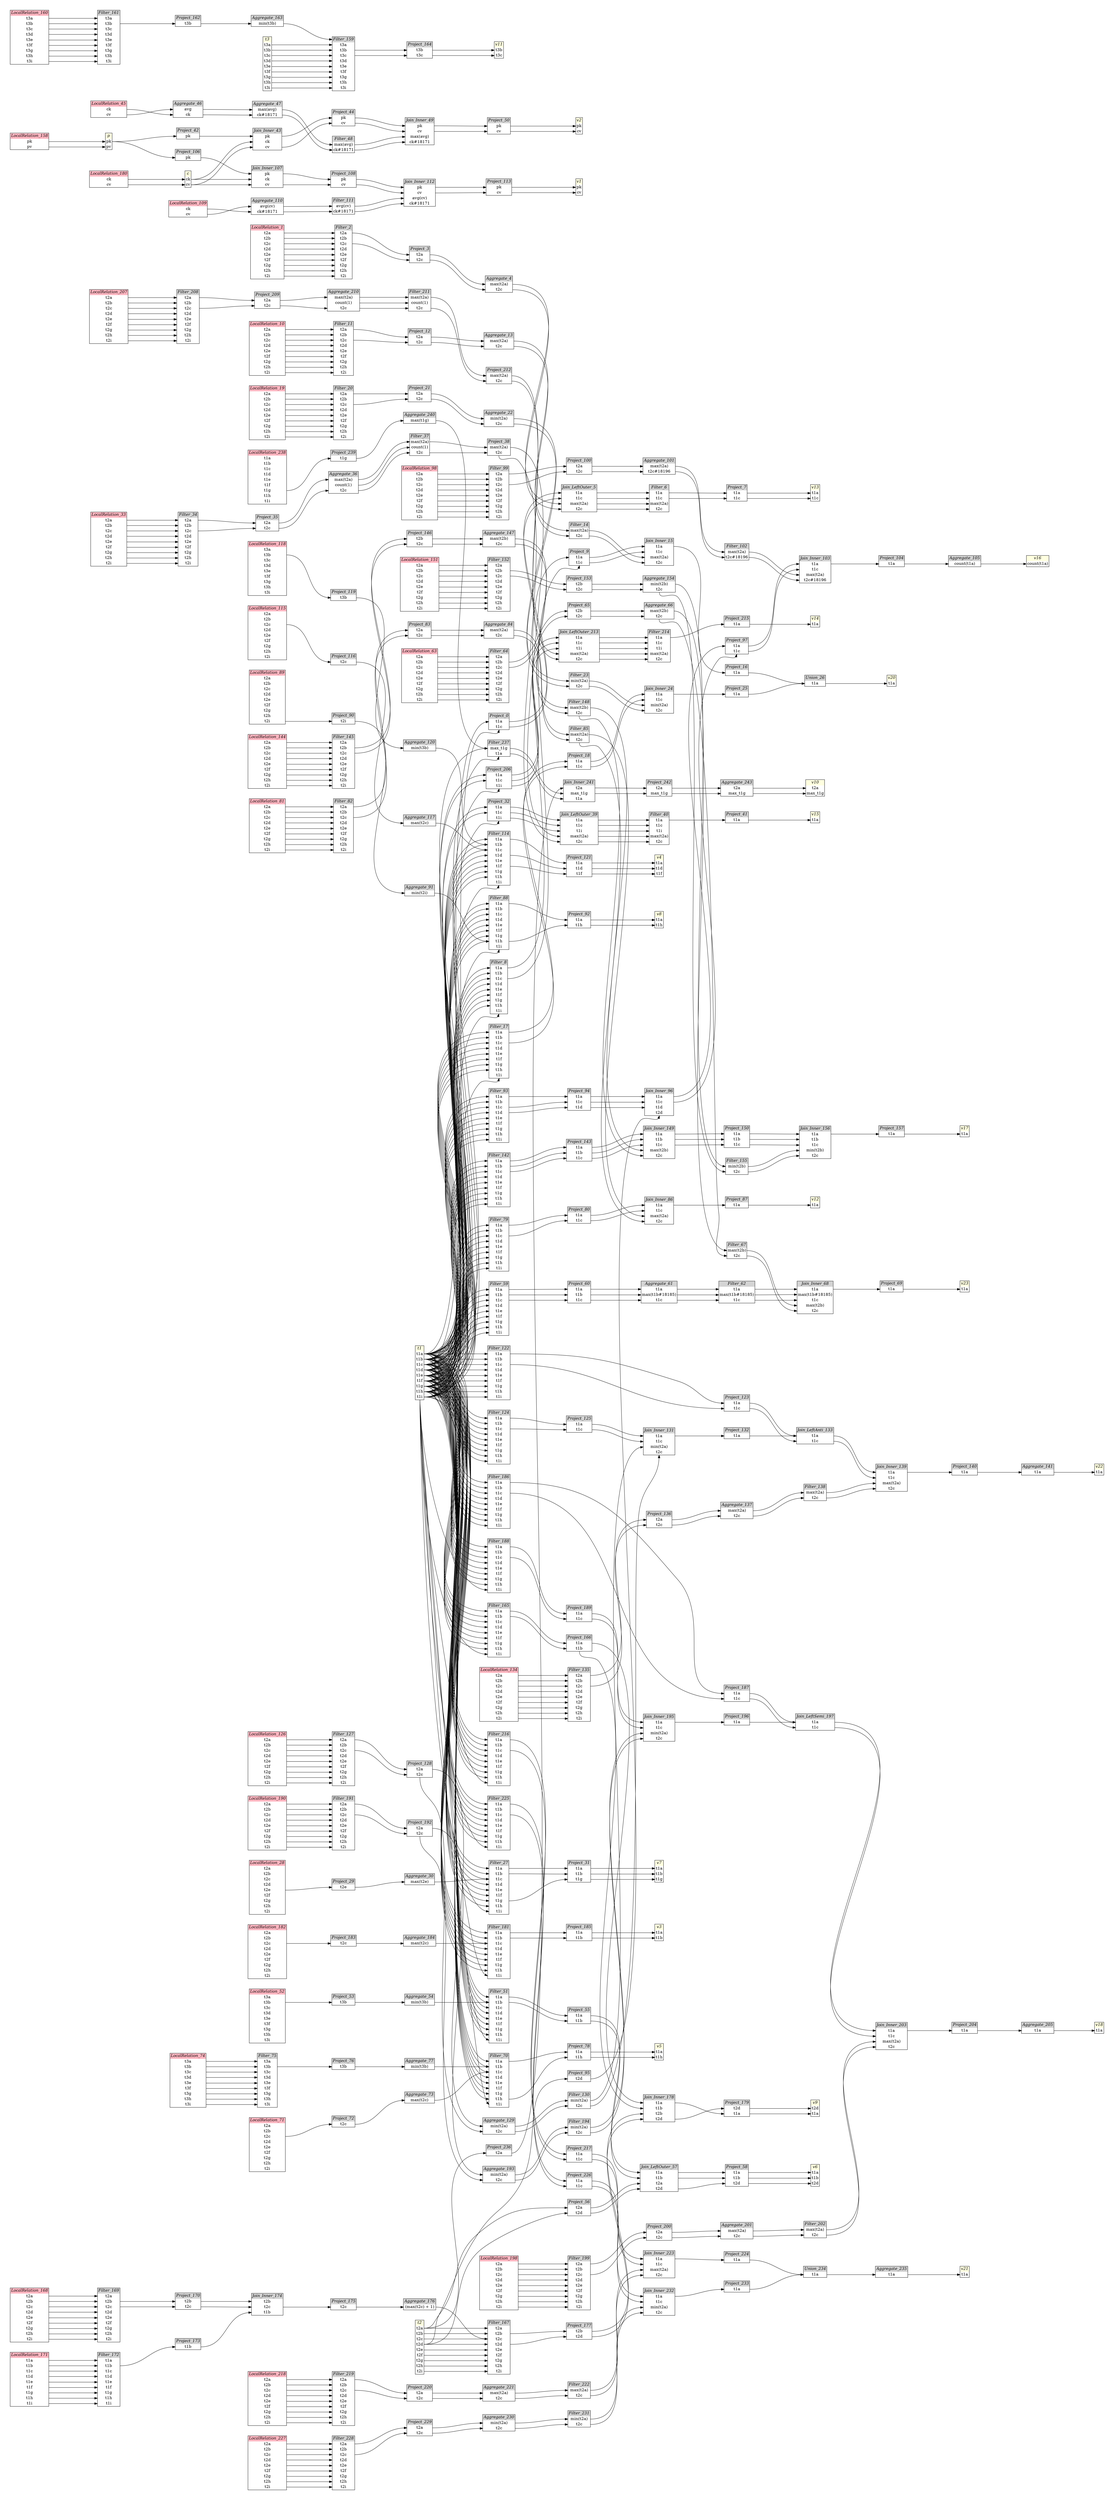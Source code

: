 // Automatically generated by SQLFlowTestSuite


digraph {
  graph [pad="0.5", nodesep="0.5", ranksep="2", fontname="Helvetica"];
  node [shape=plain]
  rankdir=LR;

  
"Aggregate_101" [label=<
<table border="1" cellborder="0" cellspacing="0">
  <tr><td bgcolor="lightgray" port="nodeName"><i>Aggregate_101</i></td></tr>
  <tr><td port="0">max(t2a)</td></tr>
<tr><td port="1">t2c#18196</td></tr>
</table>>];
     

"Aggregate_105" [label=<
<table border="1" cellborder="0" cellspacing="0">
  <tr><td bgcolor="lightgray" port="nodeName"><i>Aggregate_105</i></td></tr>
  <tr><td port="0">count(t1a)</td></tr>
</table>>];
     

"Aggregate_110" [label=<
<table border="1" cellborder="0" cellspacing="0">
  <tr><td bgcolor="lightgray" port="nodeName"><i>Aggregate_110</i></td></tr>
  <tr><td port="0">avg(cv)</td></tr>
<tr><td port="1">ck#18171</td></tr>
</table>>];
     

"Aggregate_117" [label=<
<table border="1" cellborder="0" cellspacing="0">
  <tr><td bgcolor="lightgray" port="nodeName"><i>Aggregate_117</i></td></tr>
  <tr><td port="0">max(t2c)</td></tr>
</table>>];
     

"Aggregate_120" [label=<
<table border="1" cellborder="0" cellspacing="0">
  <tr><td bgcolor="lightgray" port="nodeName"><i>Aggregate_120</i></td></tr>
  <tr><td port="0">min(t3b)</td></tr>
</table>>];
     

"Aggregate_129" [label=<
<table border="1" cellborder="0" cellspacing="0">
  <tr><td bgcolor="lightgray" port="nodeName"><i>Aggregate_129</i></td></tr>
  <tr><td port="0">min(t2a)</td></tr>
<tr><td port="1">t2c</td></tr>
</table>>];
     

"Aggregate_13" [label=<
<table border="1" cellborder="0" cellspacing="0">
  <tr><td bgcolor="lightgray" port="nodeName"><i>Aggregate_13</i></td></tr>
  <tr><td port="0">max(t2a)</td></tr>
<tr><td port="1">t2c</td></tr>
</table>>];
     

"Aggregate_137" [label=<
<table border="1" cellborder="0" cellspacing="0">
  <tr><td bgcolor="lightgray" port="nodeName"><i>Aggregate_137</i></td></tr>
  <tr><td port="0">max(t2a)</td></tr>
<tr><td port="1">t2c</td></tr>
</table>>];
     

"Aggregate_141" [label=<
<table border="1" cellborder="0" cellspacing="0">
  <tr><td bgcolor="lightgray" port="nodeName"><i>Aggregate_141</i></td></tr>
  <tr><td port="0">t1a</td></tr>
</table>>];
     

"Aggregate_147" [label=<
<table border="1" cellborder="0" cellspacing="0">
  <tr><td bgcolor="lightgray" port="nodeName"><i>Aggregate_147</i></td></tr>
  <tr><td port="0">max(t2b)</td></tr>
<tr><td port="1">t2c</td></tr>
</table>>];
     

"Aggregate_154" [label=<
<table border="1" cellborder="0" cellspacing="0">
  <tr><td bgcolor="lightgray" port="nodeName"><i>Aggregate_154</i></td></tr>
  <tr><td port="0">min(t2b)</td></tr>
<tr><td port="1">t2c</td></tr>
</table>>];
     

"Aggregate_163" [label=<
<table border="1" cellborder="0" cellspacing="0">
  <tr><td bgcolor="lightgray" port="nodeName"><i>Aggregate_163</i></td></tr>
  <tr><td port="0">min(t3b)</td></tr>
</table>>];
     

"Aggregate_176" [label=<
<table border="1" cellborder="0" cellspacing="0">
  <tr><td bgcolor="lightgray" port="nodeName"><i>Aggregate_176</i></td></tr>
  <tr><td port="0">(max(t2c) + 1)</td></tr>
</table>>];
     

"Aggregate_184" [label=<
<table border="1" cellborder="0" cellspacing="0">
  <tr><td bgcolor="lightgray" port="nodeName"><i>Aggregate_184</i></td></tr>
  <tr><td port="0">max(t2c)</td></tr>
</table>>];
     

"Aggregate_193" [label=<
<table border="1" cellborder="0" cellspacing="0">
  <tr><td bgcolor="lightgray" port="nodeName"><i>Aggregate_193</i></td></tr>
  <tr><td port="0">min(t2a)</td></tr>
<tr><td port="1">t2c</td></tr>
</table>>];
     

"Aggregate_201" [label=<
<table border="1" cellborder="0" cellspacing="0">
  <tr><td bgcolor="lightgray" port="nodeName"><i>Aggregate_201</i></td></tr>
  <tr><td port="0">max(t2a)</td></tr>
<tr><td port="1">t2c</td></tr>
</table>>];
     

"Aggregate_205" [label=<
<table border="1" cellborder="0" cellspacing="0">
  <tr><td bgcolor="lightgray" port="nodeName"><i>Aggregate_205</i></td></tr>
  <tr><td port="0">t1a</td></tr>
</table>>];
     

"Aggregate_210" [label=<
<table border="1" cellborder="0" cellspacing="0">
  <tr><td bgcolor="lightgray" port="nodeName"><i>Aggregate_210</i></td></tr>
  <tr><td port="0">max(t2a)</td></tr>
<tr><td port="1">count(1)</td></tr>
<tr><td port="2">t2c</td></tr>
</table>>];
     

"Aggregate_22" [label=<
<table border="1" cellborder="0" cellspacing="0">
  <tr><td bgcolor="lightgray" port="nodeName"><i>Aggregate_22</i></td></tr>
  <tr><td port="0">min(t2a)</td></tr>
<tr><td port="1">t2c</td></tr>
</table>>];
     

"Aggregate_221" [label=<
<table border="1" cellborder="0" cellspacing="0">
  <tr><td bgcolor="lightgray" port="nodeName"><i>Aggregate_221</i></td></tr>
  <tr><td port="0">max(t2a)</td></tr>
<tr><td port="1">t2c</td></tr>
</table>>];
     

"Aggregate_230" [label=<
<table border="1" cellborder="0" cellspacing="0">
  <tr><td bgcolor="lightgray" port="nodeName"><i>Aggregate_230</i></td></tr>
  <tr><td port="0">min(t2a)</td></tr>
<tr><td port="1">t2c</td></tr>
</table>>];
     

"Aggregate_235" [label=<
<table border="1" cellborder="0" cellspacing="0">
  <tr><td bgcolor="lightgray" port="nodeName"><i>Aggregate_235</i></td></tr>
  <tr><td port="0">t1a</td></tr>
</table>>];
     

"Aggregate_240" [label=<
<table border="1" cellborder="0" cellspacing="0">
  <tr><td bgcolor="lightgray" port="nodeName"><i>Aggregate_240</i></td></tr>
  <tr><td port="0">max(t1g)</td></tr>
</table>>];
     

"Aggregate_243" [label=<
<table border="1" cellborder="0" cellspacing="0">
  <tr><td bgcolor="lightgray" port="nodeName"><i>Aggregate_243</i></td></tr>
  <tr><td port="0">t2a</td></tr>
<tr><td port="1">max_t1g</td></tr>
</table>>];
     

"Aggregate_30" [label=<
<table border="1" cellborder="0" cellspacing="0">
  <tr><td bgcolor="lightgray" port="nodeName"><i>Aggregate_30</i></td></tr>
  <tr><td port="0">max(t2e)</td></tr>
</table>>];
     

"Aggregate_36" [label=<
<table border="1" cellborder="0" cellspacing="0">
  <tr><td bgcolor="lightgray" port="nodeName"><i>Aggregate_36</i></td></tr>
  <tr><td port="0">max(t2a)</td></tr>
<tr><td port="1">count(1)</td></tr>
<tr><td port="2">t2c</td></tr>
</table>>];
     

"Aggregate_4" [label=<
<table border="1" cellborder="0" cellspacing="0">
  <tr><td bgcolor="lightgray" port="nodeName"><i>Aggregate_4</i></td></tr>
  <tr><td port="0">max(t2a)</td></tr>
<tr><td port="1">t2c</td></tr>
</table>>];
     

"Aggregate_46" [label=<
<table border="1" cellborder="0" cellspacing="0">
  <tr><td bgcolor="lightgray" port="nodeName"><i>Aggregate_46</i></td></tr>
  <tr><td port="0">avg</td></tr>
<tr><td port="1">ck</td></tr>
</table>>];
     

"Aggregate_47" [label=<
<table border="1" cellborder="0" cellspacing="0">
  <tr><td bgcolor="lightgray" port="nodeName"><i>Aggregate_47</i></td></tr>
  <tr><td port="0">max(avg)</td></tr>
<tr><td port="1">ck#18171</td></tr>
</table>>];
     

"Aggregate_54" [label=<
<table border="1" cellborder="0" cellspacing="0">
  <tr><td bgcolor="lightgray" port="nodeName"><i>Aggregate_54</i></td></tr>
  <tr><td port="0">min(t3b)</td></tr>
</table>>];
     

"Aggregate_61" [label=<
<table border="1" cellborder="0" cellspacing="0">
  <tr><td bgcolor="lightgray" port="nodeName"><i>Aggregate_61</i></td></tr>
  <tr><td port="0">t1a</td></tr>
<tr><td port="1">max(t1b#18185)</td></tr>
<tr><td port="2">t1c</td></tr>
</table>>];
     

"Aggregate_66" [label=<
<table border="1" cellborder="0" cellspacing="0">
  <tr><td bgcolor="lightgray" port="nodeName"><i>Aggregate_66</i></td></tr>
  <tr><td port="0">max(t2b)</td></tr>
<tr><td port="1">t2c</td></tr>
</table>>];
     

"Aggregate_73" [label=<
<table border="1" cellborder="0" cellspacing="0">
  <tr><td bgcolor="lightgray" port="nodeName"><i>Aggregate_73</i></td></tr>
  <tr><td port="0">max(t2c)</td></tr>
</table>>];
     

"Aggregate_77" [label=<
<table border="1" cellborder="0" cellspacing="0">
  <tr><td bgcolor="lightgray" port="nodeName"><i>Aggregate_77</i></td></tr>
  <tr><td port="0">min(t3b)</td></tr>
</table>>];
     

"Aggregate_84" [label=<
<table border="1" cellborder="0" cellspacing="0">
  <tr><td bgcolor="lightgray" port="nodeName"><i>Aggregate_84</i></td></tr>
  <tr><td port="0">max(t2a)</td></tr>
<tr><td port="1">t2c</td></tr>
</table>>];
     

"Aggregate_91" [label=<
<table border="1" cellborder="0" cellspacing="0">
  <tr><td bgcolor="lightgray" port="nodeName"><i>Aggregate_91</i></td></tr>
  <tr><td port="0">min(t2i)</td></tr>
</table>>];
     

"Filter_102" [label=<
<table border="1" cellborder="0" cellspacing="0">
  <tr><td bgcolor="lightgray" port="nodeName"><i>Filter_102</i></td></tr>
  <tr><td port="0">max(t2a)</td></tr>
<tr><td port="1">t2c#18196</td></tr>
</table>>];
     

"Filter_11" [label=<
<table border="1" cellborder="0" cellspacing="0">
  <tr><td bgcolor="lightgray" port="nodeName"><i>Filter_11</i></td></tr>
  <tr><td port="0">t2a</td></tr>
<tr><td port="1">t2b</td></tr>
<tr><td port="2">t2c</td></tr>
<tr><td port="3">t2d</td></tr>
<tr><td port="4">t2e</td></tr>
<tr><td port="5">t2f</td></tr>
<tr><td port="6">t2g</td></tr>
<tr><td port="7">t2h</td></tr>
<tr><td port="8">t2i</td></tr>
</table>>];
     

"Filter_111" [label=<
<table border="1" cellborder="0" cellspacing="0">
  <tr><td bgcolor="lightgray" port="nodeName"><i>Filter_111</i></td></tr>
  <tr><td port="0">avg(cv)</td></tr>
<tr><td port="1">ck#18171</td></tr>
</table>>];
     

"Filter_114" [label=<
<table border="1" cellborder="0" cellspacing="0">
  <tr><td bgcolor="lightgray" port="nodeName"><i>Filter_114</i></td></tr>
  <tr><td port="0">t1a</td></tr>
<tr><td port="1">t1b</td></tr>
<tr><td port="2">t1c</td></tr>
<tr><td port="3">t1d</td></tr>
<tr><td port="4">t1e</td></tr>
<tr><td port="5">t1f</td></tr>
<tr><td port="6">t1g</td></tr>
<tr><td port="7">t1h</td></tr>
<tr><td port="8">t1i</td></tr>
</table>>];
     

"Filter_122" [label=<
<table border="1" cellborder="0" cellspacing="0">
  <tr><td bgcolor="lightgray" port="nodeName"><i>Filter_122</i></td></tr>
  <tr><td port="0">t1a</td></tr>
<tr><td port="1">t1b</td></tr>
<tr><td port="2">t1c</td></tr>
<tr><td port="3">t1d</td></tr>
<tr><td port="4">t1e</td></tr>
<tr><td port="5">t1f</td></tr>
<tr><td port="6">t1g</td></tr>
<tr><td port="7">t1h</td></tr>
<tr><td port="8">t1i</td></tr>
</table>>];
     

"Filter_124" [label=<
<table border="1" cellborder="0" cellspacing="0">
  <tr><td bgcolor="lightgray" port="nodeName"><i>Filter_124</i></td></tr>
  <tr><td port="0">t1a</td></tr>
<tr><td port="1">t1b</td></tr>
<tr><td port="2">t1c</td></tr>
<tr><td port="3">t1d</td></tr>
<tr><td port="4">t1e</td></tr>
<tr><td port="5">t1f</td></tr>
<tr><td port="6">t1g</td></tr>
<tr><td port="7">t1h</td></tr>
<tr><td port="8">t1i</td></tr>
</table>>];
     

"Filter_127" [label=<
<table border="1" cellborder="0" cellspacing="0">
  <tr><td bgcolor="lightgray" port="nodeName"><i>Filter_127</i></td></tr>
  <tr><td port="0">t2a</td></tr>
<tr><td port="1">t2b</td></tr>
<tr><td port="2">t2c</td></tr>
<tr><td port="3">t2d</td></tr>
<tr><td port="4">t2e</td></tr>
<tr><td port="5">t2f</td></tr>
<tr><td port="6">t2g</td></tr>
<tr><td port="7">t2h</td></tr>
<tr><td port="8">t2i</td></tr>
</table>>];
     

"Filter_130" [label=<
<table border="1" cellborder="0" cellspacing="0">
  <tr><td bgcolor="lightgray" port="nodeName"><i>Filter_130</i></td></tr>
  <tr><td port="0">min(t2a)</td></tr>
<tr><td port="1">t2c</td></tr>
</table>>];
     

"Filter_135" [label=<
<table border="1" cellborder="0" cellspacing="0">
  <tr><td bgcolor="lightgray" port="nodeName"><i>Filter_135</i></td></tr>
  <tr><td port="0">t2a</td></tr>
<tr><td port="1">t2b</td></tr>
<tr><td port="2">t2c</td></tr>
<tr><td port="3">t2d</td></tr>
<tr><td port="4">t2e</td></tr>
<tr><td port="5">t2f</td></tr>
<tr><td port="6">t2g</td></tr>
<tr><td port="7">t2h</td></tr>
<tr><td port="8">t2i</td></tr>
</table>>];
     

"Filter_138" [label=<
<table border="1" cellborder="0" cellspacing="0">
  <tr><td bgcolor="lightgray" port="nodeName"><i>Filter_138</i></td></tr>
  <tr><td port="0">max(t2a)</td></tr>
<tr><td port="1">t2c</td></tr>
</table>>];
     

"Filter_14" [label=<
<table border="1" cellborder="0" cellspacing="0">
  <tr><td bgcolor="lightgray" port="nodeName"><i>Filter_14</i></td></tr>
  <tr><td port="0">max(t2a)</td></tr>
<tr><td port="1">t2c</td></tr>
</table>>];
     

"Filter_142" [label=<
<table border="1" cellborder="0" cellspacing="0">
  <tr><td bgcolor="lightgray" port="nodeName"><i>Filter_142</i></td></tr>
  <tr><td port="0">t1a</td></tr>
<tr><td port="1">t1b</td></tr>
<tr><td port="2">t1c</td></tr>
<tr><td port="3">t1d</td></tr>
<tr><td port="4">t1e</td></tr>
<tr><td port="5">t1f</td></tr>
<tr><td port="6">t1g</td></tr>
<tr><td port="7">t1h</td></tr>
<tr><td port="8">t1i</td></tr>
</table>>];
     

"Filter_145" [label=<
<table border="1" cellborder="0" cellspacing="0">
  <tr><td bgcolor="lightgray" port="nodeName"><i>Filter_145</i></td></tr>
  <tr><td port="0">t2a</td></tr>
<tr><td port="1">t2b</td></tr>
<tr><td port="2">t2c</td></tr>
<tr><td port="3">t2d</td></tr>
<tr><td port="4">t2e</td></tr>
<tr><td port="5">t2f</td></tr>
<tr><td port="6">t2g</td></tr>
<tr><td port="7">t2h</td></tr>
<tr><td port="8">t2i</td></tr>
</table>>];
     

"Filter_148" [label=<
<table border="1" cellborder="0" cellspacing="0">
  <tr><td bgcolor="lightgray" port="nodeName"><i>Filter_148</i></td></tr>
  <tr><td port="0">max(t2b)</td></tr>
<tr><td port="1">t2c</td></tr>
</table>>];
     

"Filter_152" [label=<
<table border="1" cellborder="0" cellspacing="0">
  <tr><td bgcolor="lightgray" port="nodeName"><i>Filter_152</i></td></tr>
  <tr><td port="0">t2a</td></tr>
<tr><td port="1">t2b</td></tr>
<tr><td port="2">t2c</td></tr>
<tr><td port="3">t2d</td></tr>
<tr><td port="4">t2e</td></tr>
<tr><td port="5">t2f</td></tr>
<tr><td port="6">t2g</td></tr>
<tr><td port="7">t2h</td></tr>
<tr><td port="8">t2i</td></tr>
</table>>];
     

"Filter_155" [label=<
<table border="1" cellborder="0" cellspacing="0">
  <tr><td bgcolor="lightgray" port="nodeName"><i>Filter_155</i></td></tr>
  <tr><td port="0">min(t2b)</td></tr>
<tr><td port="1">t2c</td></tr>
</table>>];
     

"Filter_159" [label=<
<table border="1" cellborder="0" cellspacing="0">
  <tr><td bgcolor="lightgray" port="nodeName"><i>Filter_159</i></td></tr>
  <tr><td port="0">t3a</td></tr>
<tr><td port="1">t3b</td></tr>
<tr><td port="2">t3c</td></tr>
<tr><td port="3">t3d</td></tr>
<tr><td port="4">t3e</td></tr>
<tr><td port="5">t3f</td></tr>
<tr><td port="6">t3g</td></tr>
<tr><td port="7">t3h</td></tr>
<tr><td port="8">t3i</td></tr>
</table>>];
     

"Filter_161" [label=<
<table border="1" cellborder="0" cellspacing="0">
  <tr><td bgcolor="lightgray" port="nodeName"><i>Filter_161</i></td></tr>
  <tr><td port="0">t3a</td></tr>
<tr><td port="1">t3b</td></tr>
<tr><td port="2">t3c</td></tr>
<tr><td port="3">t3d</td></tr>
<tr><td port="4">t3e</td></tr>
<tr><td port="5">t3f</td></tr>
<tr><td port="6">t3g</td></tr>
<tr><td port="7">t3h</td></tr>
<tr><td port="8">t3i</td></tr>
</table>>];
     

"Filter_165" [label=<
<table border="1" cellborder="0" cellspacing="0">
  <tr><td bgcolor="lightgray" port="nodeName"><i>Filter_165</i></td></tr>
  <tr><td port="0">t1a</td></tr>
<tr><td port="1">t1b</td></tr>
<tr><td port="2">t1c</td></tr>
<tr><td port="3">t1d</td></tr>
<tr><td port="4">t1e</td></tr>
<tr><td port="5">t1f</td></tr>
<tr><td port="6">t1g</td></tr>
<tr><td port="7">t1h</td></tr>
<tr><td port="8">t1i</td></tr>
</table>>];
     

"Filter_167" [label=<
<table border="1" cellborder="0" cellspacing="0">
  <tr><td bgcolor="lightgray" port="nodeName"><i>Filter_167</i></td></tr>
  <tr><td port="0">t2a</td></tr>
<tr><td port="1">t2b</td></tr>
<tr><td port="2">t2c</td></tr>
<tr><td port="3">t2d</td></tr>
<tr><td port="4">t2e</td></tr>
<tr><td port="5">t2f</td></tr>
<tr><td port="6">t2g</td></tr>
<tr><td port="7">t2h</td></tr>
<tr><td port="8">t2i</td></tr>
</table>>];
     

"Filter_169" [label=<
<table border="1" cellborder="0" cellspacing="0">
  <tr><td bgcolor="lightgray" port="nodeName"><i>Filter_169</i></td></tr>
  <tr><td port="0">t2a</td></tr>
<tr><td port="1">t2b</td></tr>
<tr><td port="2">t2c</td></tr>
<tr><td port="3">t2d</td></tr>
<tr><td port="4">t2e</td></tr>
<tr><td port="5">t2f</td></tr>
<tr><td port="6">t2g</td></tr>
<tr><td port="7">t2h</td></tr>
<tr><td port="8">t2i</td></tr>
</table>>];
     

"Filter_17" [label=<
<table border="1" cellborder="0" cellspacing="0">
  <tr><td bgcolor="lightgray" port="nodeName"><i>Filter_17</i></td></tr>
  <tr><td port="0">t1a</td></tr>
<tr><td port="1">t1b</td></tr>
<tr><td port="2">t1c</td></tr>
<tr><td port="3">t1d</td></tr>
<tr><td port="4">t1e</td></tr>
<tr><td port="5">t1f</td></tr>
<tr><td port="6">t1g</td></tr>
<tr><td port="7">t1h</td></tr>
<tr><td port="8">t1i</td></tr>
</table>>];
     

"Filter_172" [label=<
<table border="1" cellborder="0" cellspacing="0">
  <tr><td bgcolor="lightgray" port="nodeName"><i>Filter_172</i></td></tr>
  <tr><td port="0">t1a</td></tr>
<tr><td port="1">t1b</td></tr>
<tr><td port="2">t1c</td></tr>
<tr><td port="3">t1d</td></tr>
<tr><td port="4">t1e</td></tr>
<tr><td port="5">t1f</td></tr>
<tr><td port="6">t1g</td></tr>
<tr><td port="7">t1h</td></tr>
<tr><td port="8">t1i</td></tr>
</table>>];
     

"Filter_181" [label=<
<table border="1" cellborder="0" cellspacing="0">
  <tr><td bgcolor="lightgray" port="nodeName"><i>Filter_181</i></td></tr>
  <tr><td port="0">t1a</td></tr>
<tr><td port="1">t1b</td></tr>
<tr><td port="2">t1c</td></tr>
<tr><td port="3">t1d</td></tr>
<tr><td port="4">t1e</td></tr>
<tr><td port="5">t1f</td></tr>
<tr><td port="6">t1g</td></tr>
<tr><td port="7">t1h</td></tr>
<tr><td port="8">t1i</td></tr>
</table>>];
     

"Filter_186" [label=<
<table border="1" cellborder="0" cellspacing="0">
  <tr><td bgcolor="lightgray" port="nodeName"><i>Filter_186</i></td></tr>
  <tr><td port="0">t1a</td></tr>
<tr><td port="1">t1b</td></tr>
<tr><td port="2">t1c</td></tr>
<tr><td port="3">t1d</td></tr>
<tr><td port="4">t1e</td></tr>
<tr><td port="5">t1f</td></tr>
<tr><td port="6">t1g</td></tr>
<tr><td port="7">t1h</td></tr>
<tr><td port="8">t1i</td></tr>
</table>>];
     

"Filter_188" [label=<
<table border="1" cellborder="0" cellspacing="0">
  <tr><td bgcolor="lightgray" port="nodeName"><i>Filter_188</i></td></tr>
  <tr><td port="0">t1a</td></tr>
<tr><td port="1">t1b</td></tr>
<tr><td port="2">t1c</td></tr>
<tr><td port="3">t1d</td></tr>
<tr><td port="4">t1e</td></tr>
<tr><td port="5">t1f</td></tr>
<tr><td port="6">t1g</td></tr>
<tr><td port="7">t1h</td></tr>
<tr><td port="8">t1i</td></tr>
</table>>];
     

"Filter_191" [label=<
<table border="1" cellborder="0" cellspacing="0">
  <tr><td bgcolor="lightgray" port="nodeName"><i>Filter_191</i></td></tr>
  <tr><td port="0">t2a</td></tr>
<tr><td port="1">t2b</td></tr>
<tr><td port="2">t2c</td></tr>
<tr><td port="3">t2d</td></tr>
<tr><td port="4">t2e</td></tr>
<tr><td port="5">t2f</td></tr>
<tr><td port="6">t2g</td></tr>
<tr><td port="7">t2h</td></tr>
<tr><td port="8">t2i</td></tr>
</table>>];
     

"Filter_194" [label=<
<table border="1" cellborder="0" cellspacing="0">
  <tr><td bgcolor="lightgray" port="nodeName"><i>Filter_194</i></td></tr>
  <tr><td port="0">min(t2a)</td></tr>
<tr><td port="1">t2c</td></tr>
</table>>];
     

"Filter_199" [label=<
<table border="1" cellborder="0" cellspacing="0">
  <tr><td bgcolor="lightgray" port="nodeName"><i>Filter_199</i></td></tr>
  <tr><td port="0">t2a</td></tr>
<tr><td port="1">t2b</td></tr>
<tr><td port="2">t2c</td></tr>
<tr><td port="3">t2d</td></tr>
<tr><td port="4">t2e</td></tr>
<tr><td port="5">t2f</td></tr>
<tr><td port="6">t2g</td></tr>
<tr><td port="7">t2h</td></tr>
<tr><td port="8">t2i</td></tr>
</table>>];
     

"Filter_2" [label=<
<table border="1" cellborder="0" cellspacing="0">
  <tr><td bgcolor="lightgray" port="nodeName"><i>Filter_2</i></td></tr>
  <tr><td port="0">t2a</td></tr>
<tr><td port="1">t2b</td></tr>
<tr><td port="2">t2c</td></tr>
<tr><td port="3">t2d</td></tr>
<tr><td port="4">t2e</td></tr>
<tr><td port="5">t2f</td></tr>
<tr><td port="6">t2g</td></tr>
<tr><td port="7">t2h</td></tr>
<tr><td port="8">t2i</td></tr>
</table>>];
     

"Filter_20" [label=<
<table border="1" cellborder="0" cellspacing="0">
  <tr><td bgcolor="lightgray" port="nodeName"><i>Filter_20</i></td></tr>
  <tr><td port="0">t2a</td></tr>
<tr><td port="1">t2b</td></tr>
<tr><td port="2">t2c</td></tr>
<tr><td port="3">t2d</td></tr>
<tr><td port="4">t2e</td></tr>
<tr><td port="5">t2f</td></tr>
<tr><td port="6">t2g</td></tr>
<tr><td port="7">t2h</td></tr>
<tr><td port="8">t2i</td></tr>
</table>>];
     

"Filter_202" [label=<
<table border="1" cellborder="0" cellspacing="0">
  <tr><td bgcolor="lightgray" port="nodeName"><i>Filter_202</i></td></tr>
  <tr><td port="0">max(t2a)</td></tr>
<tr><td port="1">t2c</td></tr>
</table>>];
     

"Filter_208" [label=<
<table border="1" cellborder="0" cellspacing="0">
  <tr><td bgcolor="lightgray" port="nodeName"><i>Filter_208</i></td></tr>
  <tr><td port="0">t2a</td></tr>
<tr><td port="1">t2b</td></tr>
<tr><td port="2">t2c</td></tr>
<tr><td port="3">t2d</td></tr>
<tr><td port="4">t2e</td></tr>
<tr><td port="5">t2f</td></tr>
<tr><td port="6">t2g</td></tr>
<tr><td port="7">t2h</td></tr>
<tr><td port="8">t2i</td></tr>
</table>>];
     

"Filter_211" [label=<
<table border="1" cellborder="0" cellspacing="0">
  <tr><td bgcolor="lightgray" port="nodeName"><i>Filter_211</i></td></tr>
  <tr><td port="0">max(t2a)</td></tr>
<tr><td port="1">count(1)</td></tr>
<tr><td port="2">t2c</td></tr>
</table>>];
     

"Filter_214" [label=<
<table border="1" cellborder="0" cellspacing="0">
  <tr><td bgcolor="lightgray" port="nodeName"><i>Filter_214</i></td></tr>
  <tr><td port="0">t1a</td></tr>
<tr><td port="1">t1c</td></tr>
<tr><td port="2">t1i</td></tr>
<tr><td port="3">max(t2a)</td></tr>
<tr><td port="4">t2c</td></tr>
</table>>];
     

"Filter_216" [label=<
<table border="1" cellborder="0" cellspacing="0">
  <tr><td bgcolor="lightgray" port="nodeName"><i>Filter_216</i></td></tr>
  <tr><td port="0">t1a</td></tr>
<tr><td port="1">t1b</td></tr>
<tr><td port="2">t1c</td></tr>
<tr><td port="3">t1d</td></tr>
<tr><td port="4">t1e</td></tr>
<tr><td port="5">t1f</td></tr>
<tr><td port="6">t1g</td></tr>
<tr><td port="7">t1h</td></tr>
<tr><td port="8">t1i</td></tr>
</table>>];
     

"Filter_219" [label=<
<table border="1" cellborder="0" cellspacing="0">
  <tr><td bgcolor="lightgray" port="nodeName"><i>Filter_219</i></td></tr>
  <tr><td port="0">t2a</td></tr>
<tr><td port="1">t2b</td></tr>
<tr><td port="2">t2c</td></tr>
<tr><td port="3">t2d</td></tr>
<tr><td port="4">t2e</td></tr>
<tr><td port="5">t2f</td></tr>
<tr><td port="6">t2g</td></tr>
<tr><td port="7">t2h</td></tr>
<tr><td port="8">t2i</td></tr>
</table>>];
     

"Filter_222" [label=<
<table border="1" cellborder="0" cellspacing="0">
  <tr><td bgcolor="lightgray" port="nodeName"><i>Filter_222</i></td></tr>
  <tr><td port="0">max(t2a)</td></tr>
<tr><td port="1">t2c</td></tr>
</table>>];
     

"Filter_225" [label=<
<table border="1" cellborder="0" cellspacing="0">
  <tr><td bgcolor="lightgray" port="nodeName"><i>Filter_225</i></td></tr>
  <tr><td port="0">t1a</td></tr>
<tr><td port="1">t1b</td></tr>
<tr><td port="2">t1c</td></tr>
<tr><td port="3">t1d</td></tr>
<tr><td port="4">t1e</td></tr>
<tr><td port="5">t1f</td></tr>
<tr><td port="6">t1g</td></tr>
<tr><td port="7">t1h</td></tr>
<tr><td port="8">t1i</td></tr>
</table>>];
     

"Filter_228" [label=<
<table border="1" cellborder="0" cellspacing="0">
  <tr><td bgcolor="lightgray" port="nodeName"><i>Filter_228</i></td></tr>
  <tr><td port="0">t2a</td></tr>
<tr><td port="1">t2b</td></tr>
<tr><td port="2">t2c</td></tr>
<tr><td port="3">t2d</td></tr>
<tr><td port="4">t2e</td></tr>
<tr><td port="5">t2f</td></tr>
<tr><td port="6">t2g</td></tr>
<tr><td port="7">t2h</td></tr>
<tr><td port="8">t2i</td></tr>
</table>>];
     

"Filter_23" [label=<
<table border="1" cellborder="0" cellspacing="0">
  <tr><td bgcolor="lightgray" port="nodeName"><i>Filter_23</i></td></tr>
  <tr><td port="0">min(t2a)</td></tr>
<tr><td port="1">t2c</td></tr>
</table>>];
     

"Filter_231" [label=<
<table border="1" cellborder="0" cellspacing="0">
  <tr><td bgcolor="lightgray" port="nodeName"><i>Filter_231</i></td></tr>
  <tr><td port="0">min(t2a)</td></tr>
<tr><td port="1">t2c</td></tr>
</table>>];
     

"Filter_237" [label=<
<table border="1" cellborder="0" cellspacing="0">
  <tr><td bgcolor="lightgray" port="nodeName"><i>Filter_237</i></td></tr>
  <tr><td port="0">max_t1g</td></tr>
<tr><td port="1">t1a</td></tr>
</table>>];
     

"Filter_27" [label=<
<table border="1" cellborder="0" cellspacing="0">
  <tr><td bgcolor="lightgray" port="nodeName"><i>Filter_27</i></td></tr>
  <tr><td port="0">t1a</td></tr>
<tr><td port="1">t1b</td></tr>
<tr><td port="2">t1c</td></tr>
<tr><td port="3">t1d</td></tr>
<tr><td port="4">t1e</td></tr>
<tr><td port="5">t1f</td></tr>
<tr><td port="6">t1g</td></tr>
<tr><td port="7">t1h</td></tr>
<tr><td port="8">t1i</td></tr>
</table>>];
     

"Filter_34" [label=<
<table border="1" cellborder="0" cellspacing="0">
  <tr><td bgcolor="lightgray" port="nodeName"><i>Filter_34</i></td></tr>
  <tr><td port="0">t2a</td></tr>
<tr><td port="1">t2b</td></tr>
<tr><td port="2">t2c</td></tr>
<tr><td port="3">t2d</td></tr>
<tr><td port="4">t2e</td></tr>
<tr><td port="5">t2f</td></tr>
<tr><td port="6">t2g</td></tr>
<tr><td port="7">t2h</td></tr>
<tr><td port="8">t2i</td></tr>
</table>>];
     

"Filter_37" [label=<
<table border="1" cellborder="0" cellspacing="0">
  <tr><td bgcolor="lightgray" port="nodeName"><i>Filter_37</i></td></tr>
  <tr><td port="0">max(t2a)</td></tr>
<tr><td port="1">count(1)</td></tr>
<tr><td port="2">t2c</td></tr>
</table>>];
     

"Filter_40" [label=<
<table border="1" cellborder="0" cellspacing="0">
  <tr><td bgcolor="lightgray" port="nodeName"><i>Filter_40</i></td></tr>
  <tr><td port="0">t1a</td></tr>
<tr><td port="1">t1c</td></tr>
<tr><td port="2">t1i</td></tr>
<tr><td port="3">max(t2a)</td></tr>
<tr><td port="4">t2c</td></tr>
</table>>];
     

"Filter_48" [label=<
<table border="1" cellborder="0" cellspacing="0">
  <tr><td bgcolor="lightgray" port="nodeName"><i>Filter_48</i></td></tr>
  <tr><td port="0">max(avg)</td></tr>
<tr><td port="1">ck#18171</td></tr>
</table>>];
     

"Filter_51" [label=<
<table border="1" cellborder="0" cellspacing="0">
  <tr><td bgcolor="lightgray" port="nodeName"><i>Filter_51</i></td></tr>
  <tr><td port="0">t1a</td></tr>
<tr><td port="1">t1b</td></tr>
<tr><td port="2">t1c</td></tr>
<tr><td port="3">t1d</td></tr>
<tr><td port="4">t1e</td></tr>
<tr><td port="5">t1f</td></tr>
<tr><td port="6">t1g</td></tr>
<tr><td port="7">t1h</td></tr>
<tr><td port="8">t1i</td></tr>
</table>>];
     

"Filter_59" [label=<
<table border="1" cellborder="0" cellspacing="0">
  <tr><td bgcolor="lightgray" port="nodeName"><i>Filter_59</i></td></tr>
  <tr><td port="0">t1a</td></tr>
<tr><td port="1">t1b</td></tr>
<tr><td port="2">t1c</td></tr>
<tr><td port="3">t1d</td></tr>
<tr><td port="4">t1e</td></tr>
<tr><td port="5">t1f</td></tr>
<tr><td port="6">t1g</td></tr>
<tr><td port="7">t1h</td></tr>
<tr><td port="8">t1i</td></tr>
</table>>];
     

"Filter_6" [label=<
<table border="1" cellborder="0" cellspacing="0">
  <tr><td bgcolor="lightgray" port="nodeName"><i>Filter_6</i></td></tr>
  <tr><td port="0">t1a</td></tr>
<tr><td port="1">t1c</td></tr>
<tr><td port="2">max(t2a)</td></tr>
<tr><td port="3">t2c</td></tr>
</table>>];
     

"Filter_62" [label=<
<table border="1" cellborder="0" cellspacing="0">
  <tr><td bgcolor="lightgray" port="nodeName"><i>Filter_62</i></td></tr>
  <tr><td port="0">t1a</td></tr>
<tr><td port="1">max(t1b#18185)</td></tr>
<tr><td port="2">t1c</td></tr>
</table>>];
     

"Filter_64" [label=<
<table border="1" cellborder="0" cellspacing="0">
  <tr><td bgcolor="lightgray" port="nodeName"><i>Filter_64</i></td></tr>
  <tr><td port="0">t2a</td></tr>
<tr><td port="1">t2b</td></tr>
<tr><td port="2">t2c</td></tr>
<tr><td port="3">t2d</td></tr>
<tr><td port="4">t2e</td></tr>
<tr><td port="5">t2f</td></tr>
<tr><td port="6">t2g</td></tr>
<tr><td port="7">t2h</td></tr>
<tr><td port="8">t2i</td></tr>
</table>>];
     

"Filter_67" [label=<
<table border="1" cellborder="0" cellspacing="0">
  <tr><td bgcolor="lightgray" port="nodeName"><i>Filter_67</i></td></tr>
  <tr><td port="0">max(t2b)</td></tr>
<tr><td port="1">t2c</td></tr>
</table>>];
     

"Filter_70" [label=<
<table border="1" cellborder="0" cellspacing="0">
  <tr><td bgcolor="lightgray" port="nodeName"><i>Filter_70</i></td></tr>
  <tr><td port="0">t1a</td></tr>
<tr><td port="1">t1b</td></tr>
<tr><td port="2">t1c</td></tr>
<tr><td port="3">t1d</td></tr>
<tr><td port="4">t1e</td></tr>
<tr><td port="5">t1f</td></tr>
<tr><td port="6">t1g</td></tr>
<tr><td port="7">t1h</td></tr>
<tr><td port="8">t1i</td></tr>
</table>>];
     

"Filter_75" [label=<
<table border="1" cellborder="0" cellspacing="0">
  <tr><td bgcolor="lightgray" port="nodeName"><i>Filter_75</i></td></tr>
  <tr><td port="0">t3a</td></tr>
<tr><td port="1">t3b</td></tr>
<tr><td port="2">t3c</td></tr>
<tr><td port="3">t3d</td></tr>
<tr><td port="4">t3e</td></tr>
<tr><td port="5">t3f</td></tr>
<tr><td port="6">t3g</td></tr>
<tr><td port="7">t3h</td></tr>
<tr><td port="8">t3i</td></tr>
</table>>];
     

"Filter_79" [label=<
<table border="1" cellborder="0" cellspacing="0">
  <tr><td bgcolor="lightgray" port="nodeName"><i>Filter_79</i></td></tr>
  <tr><td port="0">t1a</td></tr>
<tr><td port="1">t1b</td></tr>
<tr><td port="2">t1c</td></tr>
<tr><td port="3">t1d</td></tr>
<tr><td port="4">t1e</td></tr>
<tr><td port="5">t1f</td></tr>
<tr><td port="6">t1g</td></tr>
<tr><td port="7">t1h</td></tr>
<tr><td port="8">t1i</td></tr>
</table>>];
     

"Filter_8" [label=<
<table border="1" cellborder="0" cellspacing="0">
  <tr><td bgcolor="lightgray" port="nodeName"><i>Filter_8</i></td></tr>
  <tr><td port="0">t1a</td></tr>
<tr><td port="1">t1b</td></tr>
<tr><td port="2">t1c</td></tr>
<tr><td port="3">t1d</td></tr>
<tr><td port="4">t1e</td></tr>
<tr><td port="5">t1f</td></tr>
<tr><td port="6">t1g</td></tr>
<tr><td port="7">t1h</td></tr>
<tr><td port="8">t1i</td></tr>
</table>>];
     

"Filter_82" [label=<
<table border="1" cellborder="0" cellspacing="0">
  <tr><td bgcolor="lightgray" port="nodeName"><i>Filter_82</i></td></tr>
  <tr><td port="0">t2a</td></tr>
<tr><td port="1">t2b</td></tr>
<tr><td port="2">t2c</td></tr>
<tr><td port="3">t2d</td></tr>
<tr><td port="4">t2e</td></tr>
<tr><td port="5">t2f</td></tr>
<tr><td port="6">t2g</td></tr>
<tr><td port="7">t2h</td></tr>
<tr><td port="8">t2i</td></tr>
</table>>];
     

"Filter_85" [label=<
<table border="1" cellborder="0" cellspacing="0">
  <tr><td bgcolor="lightgray" port="nodeName"><i>Filter_85</i></td></tr>
  <tr><td port="0">max(t2a)</td></tr>
<tr><td port="1">t2c</td></tr>
</table>>];
     

"Filter_88" [label=<
<table border="1" cellborder="0" cellspacing="0">
  <tr><td bgcolor="lightgray" port="nodeName"><i>Filter_88</i></td></tr>
  <tr><td port="0">t1a</td></tr>
<tr><td port="1">t1b</td></tr>
<tr><td port="2">t1c</td></tr>
<tr><td port="3">t1d</td></tr>
<tr><td port="4">t1e</td></tr>
<tr><td port="5">t1f</td></tr>
<tr><td port="6">t1g</td></tr>
<tr><td port="7">t1h</td></tr>
<tr><td port="8">t1i</td></tr>
</table>>];
     

"Filter_93" [label=<
<table border="1" cellborder="0" cellspacing="0">
  <tr><td bgcolor="lightgray" port="nodeName"><i>Filter_93</i></td></tr>
  <tr><td port="0">t1a</td></tr>
<tr><td port="1">t1b</td></tr>
<tr><td port="2">t1c</td></tr>
<tr><td port="3">t1d</td></tr>
<tr><td port="4">t1e</td></tr>
<tr><td port="5">t1f</td></tr>
<tr><td port="6">t1g</td></tr>
<tr><td port="7">t1h</td></tr>
<tr><td port="8">t1i</td></tr>
</table>>];
     

"Filter_99" [label=<
<table border="1" cellborder="0" cellspacing="0">
  <tr><td bgcolor="lightgray" port="nodeName"><i>Filter_99</i></td></tr>
  <tr><td port="0">t2a</td></tr>
<tr><td port="1">t2b</td></tr>
<tr><td port="2">t2c</td></tr>
<tr><td port="3">t2d</td></tr>
<tr><td port="4">t2e</td></tr>
<tr><td port="5">t2f</td></tr>
<tr><td port="6">t2g</td></tr>
<tr><td port="7">t2h</td></tr>
<tr><td port="8">t2i</td></tr>
</table>>];
     

"Join_Inner_103" [label=<
<table border="1" cellborder="0" cellspacing="0">
  <tr><td bgcolor="lightgray" port="nodeName"><i>Join_Inner_103</i></td></tr>
  <tr><td port="0">t1a</td></tr>
<tr><td port="1">t1c</td></tr>
<tr><td port="2">max(t2a)</td></tr>
<tr><td port="3">t2c#18196</td></tr>
</table>>];
     

"Join_Inner_107" [label=<
<table border="1" cellborder="0" cellspacing="0">
  <tr><td bgcolor="lightgray" port="nodeName"><i>Join_Inner_107</i></td></tr>
  <tr><td port="0">pk</td></tr>
<tr><td port="1">ck</td></tr>
<tr><td port="2">cv</td></tr>
</table>>];
     

"Join_Inner_112" [label=<
<table border="1" cellborder="0" cellspacing="0">
  <tr><td bgcolor="lightgray" port="nodeName"><i>Join_Inner_112</i></td></tr>
  <tr><td port="0">pk</td></tr>
<tr><td port="1">cv</td></tr>
<tr><td port="2">avg(cv)</td></tr>
<tr><td port="3">ck#18171</td></tr>
</table>>];
     

"Join_Inner_131" [label=<
<table border="1" cellborder="0" cellspacing="0">
  <tr><td bgcolor="lightgray" port="nodeName"><i>Join_Inner_131</i></td></tr>
  <tr><td port="0">t1a</td></tr>
<tr><td port="1">t1c</td></tr>
<tr><td port="2">min(t2a)</td></tr>
<tr><td port="3">t2c</td></tr>
</table>>];
     

"Join_Inner_139" [label=<
<table border="1" cellborder="0" cellspacing="0">
  <tr><td bgcolor="lightgray" port="nodeName"><i>Join_Inner_139</i></td></tr>
  <tr><td port="0">t1a</td></tr>
<tr><td port="1">t1c</td></tr>
<tr><td port="2">max(t2a)</td></tr>
<tr><td port="3">t2c</td></tr>
</table>>];
     

"Join_Inner_149" [label=<
<table border="1" cellborder="0" cellspacing="0">
  <tr><td bgcolor="lightgray" port="nodeName"><i>Join_Inner_149</i></td></tr>
  <tr><td port="0">t1a</td></tr>
<tr><td port="1">t1b</td></tr>
<tr><td port="2">t1c</td></tr>
<tr><td port="3">max(t2b)</td></tr>
<tr><td port="4">t2c</td></tr>
</table>>];
     

"Join_Inner_15" [label=<
<table border="1" cellborder="0" cellspacing="0">
  <tr><td bgcolor="lightgray" port="nodeName"><i>Join_Inner_15</i></td></tr>
  <tr><td port="0">t1a</td></tr>
<tr><td port="1">t1c</td></tr>
<tr><td port="2">max(t2a)</td></tr>
<tr><td port="3">t2c</td></tr>
</table>>];
     

"Join_Inner_156" [label=<
<table border="1" cellborder="0" cellspacing="0">
  <tr><td bgcolor="lightgray" port="nodeName"><i>Join_Inner_156</i></td></tr>
  <tr><td port="0">t1a</td></tr>
<tr><td port="1">t1b</td></tr>
<tr><td port="2">t1c</td></tr>
<tr><td port="3">min(t2b)</td></tr>
<tr><td port="4">t2c</td></tr>
</table>>];
     

"Join_Inner_174" [label=<
<table border="1" cellborder="0" cellspacing="0">
  <tr><td bgcolor="lightgray" port="nodeName"><i>Join_Inner_174</i></td></tr>
  <tr><td port="0">t2b</td></tr>
<tr><td port="1">t2c</td></tr>
<tr><td port="2">t1b</td></tr>
</table>>];
     

"Join_Inner_178" [label=<
<table border="1" cellborder="0" cellspacing="0">
  <tr><td bgcolor="lightgray" port="nodeName"><i>Join_Inner_178</i></td></tr>
  <tr><td port="0">t1a</td></tr>
<tr><td port="1">t1b</td></tr>
<tr><td port="2">t2b</td></tr>
<tr><td port="3">t2d</td></tr>
</table>>];
     

"Join_Inner_195" [label=<
<table border="1" cellborder="0" cellspacing="0">
  <tr><td bgcolor="lightgray" port="nodeName"><i>Join_Inner_195</i></td></tr>
  <tr><td port="0">t1a</td></tr>
<tr><td port="1">t1c</td></tr>
<tr><td port="2">min(t2a)</td></tr>
<tr><td port="3">t2c</td></tr>
</table>>];
     

"Join_Inner_203" [label=<
<table border="1" cellborder="0" cellspacing="0">
  <tr><td bgcolor="lightgray" port="nodeName"><i>Join_Inner_203</i></td></tr>
  <tr><td port="0">t1a</td></tr>
<tr><td port="1">t1c</td></tr>
<tr><td port="2">max(t2a)</td></tr>
<tr><td port="3">t2c</td></tr>
</table>>];
     

"Join_Inner_223" [label=<
<table border="1" cellborder="0" cellspacing="0">
  <tr><td bgcolor="lightgray" port="nodeName"><i>Join_Inner_223</i></td></tr>
  <tr><td port="0">t1a</td></tr>
<tr><td port="1">t1c</td></tr>
<tr><td port="2">max(t2a)</td></tr>
<tr><td port="3">t2c</td></tr>
</table>>];
     

"Join_Inner_232" [label=<
<table border="1" cellborder="0" cellspacing="0">
  <tr><td bgcolor="lightgray" port="nodeName"><i>Join_Inner_232</i></td></tr>
  <tr><td port="0">t1a</td></tr>
<tr><td port="1">t1c</td></tr>
<tr><td port="2">min(t2a)</td></tr>
<tr><td port="3">t2c</td></tr>
</table>>];
     

"Join_Inner_24" [label=<
<table border="1" cellborder="0" cellspacing="0">
  <tr><td bgcolor="lightgray" port="nodeName"><i>Join_Inner_24</i></td></tr>
  <tr><td port="0">t1a</td></tr>
<tr><td port="1">t1c</td></tr>
<tr><td port="2">min(t2a)</td></tr>
<tr><td port="3">t2c</td></tr>
</table>>];
     

"Join_Inner_241" [label=<
<table border="1" cellborder="0" cellspacing="0">
  <tr><td bgcolor="lightgray" port="nodeName"><i>Join_Inner_241</i></td></tr>
  <tr><td port="0">t2a</td></tr>
<tr><td port="1">max_t1g</td></tr>
<tr><td port="2">t1a</td></tr>
</table>>];
     

"Join_Inner_43" [label=<
<table border="1" cellborder="0" cellspacing="0">
  <tr><td bgcolor="lightgray" port="nodeName"><i>Join_Inner_43</i></td></tr>
  <tr><td port="0">pk</td></tr>
<tr><td port="1">ck</td></tr>
<tr><td port="2">cv</td></tr>
</table>>];
     

"Join_Inner_49" [label=<
<table border="1" cellborder="0" cellspacing="0">
  <tr><td bgcolor="lightgray" port="nodeName"><i>Join_Inner_49</i></td></tr>
  <tr><td port="0">pk</td></tr>
<tr><td port="1">cv</td></tr>
<tr><td port="2">max(avg)</td></tr>
<tr><td port="3">ck#18171</td></tr>
</table>>];
     

"Join_Inner_68" [label=<
<table border="1" cellborder="0" cellspacing="0">
  <tr><td bgcolor="lightgray" port="nodeName"><i>Join_Inner_68</i></td></tr>
  <tr><td port="0">t1a</td></tr>
<tr><td port="1">max(t1b#18185)</td></tr>
<tr><td port="2">t1c</td></tr>
<tr><td port="3">max(t2b)</td></tr>
<tr><td port="4">t2c</td></tr>
</table>>];
     

"Join_Inner_86" [label=<
<table border="1" cellborder="0" cellspacing="0">
  <tr><td bgcolor="lightgray" port="nodeName"><i>Join_Inner_86</i></td></tr>
  <tr><td port="0">t1a</td></tr>
<tr><td port="1">t1c</td></tr>
<tr><td port="2">max(t2a)</td></tr>
<tr><td port="3">t2c</td></tr>
</table>>];
     

"Join_Inner_96" [label=<
<table border="1" cellborder="0" cellspacing="0">
  <tr><td bgcolor="lightgray" port="nodeName"><i>Join_Inner_96</i></td></tr>
  <tr><td port="0">t1a</td></tr>
<tr><td port="1">t1c</td></tr>
<tr><td port="2">t1d</td></tr>
<tr><td port="3">t2d</td></tr>
</table>>];
     

"Join_LeftAnti_133" [label=<
<table border="1" cellborder="0" cellspacing="0">
  <tr><td bgcolor="lightgray" port="nodeName"><i>Join_LeftAnti_133</i></td></tr>
  <tr><td port="0">t1a</td></tr>
<tr><td port="1">t1c</td></tr>
</table>>];
     

"Join_LeftOuter_213" [label=<
<table border="1" cellborder="0" cellspacing="0">
  <tr><td bgcolor="lightgray" port="nodeName"><i>Join_LeftOuter_213</i></td></tr>
  <tr><td port="0">t1a</td></tr>
<tr><td port="1">t1c</td></tr>
<tr><td port="2">t1i</td></tr>
<tr><td port="3">max(t2a)</td></tr>
<tr><td port="4">t2c</td></tr>
</table>>];
     

"Join_LeftOuter_39" [label=<
<table border="1" cellborder="0" cellspacing="0">
  <tr><td bgcolor="lightgray" port="nodeName"><i>Join_LeftOuter_39</i></td></tr>
  <tr><td port="0">t1a</td></tr>
<tr><td port="1">t1c</td></tr>
<tr><td port="2">t1i</td></tr>
<tr><td port="3">max(t2a)</td></tr>
<tr><td port="4">t2c</td></tr>
</table>>];
     

"Join_LeftOuter_5" [label=<
<table border="1" cellborder="0" cellspacing="0">
  <tr><td bgcolor="lightgray" port="nodeName"><i>Join_LeftOuter_5</i></td></tr>
  <tr><td port="0">t1a</td></tr>
<tr><td port="1">t1c</td></tr>
<tr><td port="2">max(t2a)</td></tr>
<tr><td port="3">t2c</td></tr>
</table>>];
     

"Join_LeftOuter_57" [label=<
<table border="1" cellborder="0" cellspacing="0">
  <tr><td bgcolor="lightgray" port="nodeName"><i>Join_LeftOuter_57</i></td></tr>
  <tr><td port="0">t1a</td></tr>
<tr><td port="1">t1b</td></tr>
<tr><td port="2">t2a</td></tr>
<tr><td port="3">t2d</td></tr>
</table>>];
     

"Join_LeftSemi_197" [label=<
<table border="1" cellborder="0" cellspacing="0">
  <tr><td bgcolor="lightgray" port="nodeName"><i>Join_LeftSemi_197</i></td></tr>
  <tr><td port="0">t1a</td></tr>
<tr><td port="1">t1c</td></tr>
</table>>];
     

"LocalRelation_1" [label=<
<table border="1" cellborder="0" cellspacing="0">
  <tr><td bgcolor="lightpink" port="nodeName"><i>LocalRelation_1</i></td></tr>
  <tr><td port="0">t2a</td></tr>
<tr><td port="1">t2b</td></tr>
<tr><td port="2">t2c</td></tr>
<tr><td port="3">t2d</td></tr>
<tr><td port="4">t2e</td></tr>
<tr><td port="5">t2f</td></tr>
<tr><td port="6">t2g</td></tr>
<tr><td port="7">t2h</td></tr>
<tr><td port="8">t2i</td></tr>
</table>>];
     

"LocalRelation_10" [label=<
<table border="1" cellborder="0" cellspacing="0">
  <tr><td bgcolor="lightpink" port="nodeName"><i>LocalRelation_10</i></td></tr>
  <tr><td port="0">t2a</td></tr>
<tr><td port="1">t2b</td></tr>
<tr><td port="2">t2c</td></tr>
<tr><td port="3">t2d</td></tr>
<tr><td port="4">t2e</td></tr>
<tr><td port="5">t2f</td></tr>
<tr><td port="6">t2g</td></tr>
<tr><td port="7">t2h</td></tr>
<tr><td port="8">t2i</td></tr>
</table>>];
     

"LocalRelation_109" [label=<
<table border="1" cellborder="0" cellspacing="0">
  <tr><td bgcolor="lightpink" port="nodeName"><i>LocalRelation_109</i></td></tr>
  <tr><td port="0">ck</td></tr>
<tr><td port="1">cv</td></tr>
</table>>];
     

"LocalRelation_115" [label=<
<table border="1" cellborder="0" cellspacing="0">
  <tr><td bgcolor="lightpink" port="nodeName"><i>LocalRelation_115</i></td></tr>
  <tr><td port="0">t2a</td></tr>
<tr><td port="1">t2b</td></tr>
<tr><td port="2">t2c</td></tr>
<tr><td port="3">t2d</td></tr>
<tr><td port="4">t2e</td></tr>
<tr><td port="5">t2f</td></tr>
<tr><td port="6">t2g</td></tr>
<tr><td port="7">t2h</td></tr>
<tr><td port="8">t2i</td></tr>
</table>>];
     

"LocalRelation_118" [label=<
<table border="1" cellborder="0" cellspacing="0">
  <tr><td bgcolor="lightpink" port="nodeName"><i>LocalRelation_118</i></td></tr>
  <tr><td port="0">t3a</td></tr>
<tr><td port="1">t3b</td></tr>
<tr><td port="2">t3c</td></tr>
<tr><td port="3">t3d</td></tr>
<tr><td port="4">t3e</td></tr>
<tr><td port="5">t3f</td></tr>
<tr><td port="6">t3g</td></tr>
<tr><td port="7">t3h</td></tr>
<tr><td port="8">t3i</td></tr>
</table>>];
     

"LocalRelation_126" [label=<
<table border="1" cellborder="0" cellspacing="0">
  <tr><td bgcolor="lightpink" port="nodeName"><i>LocalRelation_126</i></td></tr>
  <tr><td port="0">t2a</td></tr>
<tr><td port="1">t2b</td></tr>
<tr><td port="2">t2c</td></tr>
<tr><td port="3">t2d</td></tr>
<tr><td port="4">t2e</td></tr>
<tr><td port="5">t2f</td></tr>
<tr><td port="6">t2g</td></tr>
<tr><td port="7">t2h</td></tr>
<tr><td port="8">t2i</td></tr>
</table>>];
     

"LocalRelation_134" [label=<
<table border="1" cellborder="0" cellspacing="0">
  <tr><td bgcolor="lightpink" port="nodeName"><i>LocalRelation_134</i></td></tr>
  <tr><td port="0">t2a</td></tr>
<tr><td port="1">t2b</td></tr>
<tr><td port="2">t2c</td></tr>
<tr><td port="3">t2d</td></tr>
<tr><td port="4">t2e</td></tr>
<tr><td port="5">t2f</td></tr>
<tr><td port="6">t2g</td></tr>
<tr><td port="7">t2h</td></tr>
<tr><td port="8">t2i</td></tr>
</table>>];
     

"LocalRelation_144" [label=<
<table border="1" cellborder="0" cellspacing="0">
  <tr><td bgcolor="lightpink" port="nodeName"><i>LocalRelation_144</i></td></tr>
  <tr><td port="0">t2a</td></tr>
<tr><td port="1">t2b</td></tr>
<tr><td port="2">t2c</td></tr>
<tr><td port="3">t2d</td></tr>
<tr><td port="4">t2e</td></tr>
<tr><td port="5">t2f</td></tr>
<tr><td port="6">t2g</td></tr>
<tr><td port="7">t2h</td></tr>
<tr><td port="8">t2i</td></tr>
</table>>];
     

"LocalRelation_151" [label=<
<table border="1" cellborder="0" cellspacing="0">
  <tr><td bgcolor="lightpink" port="nodeName"><i>LocalRelation_151</i></td></tr>
  <tr><td port="0">t2a</td></tr>
<tr><td port="1">t2b</td></tr>
<tr><td port="2">t2c</td></tr>
<tr><td port="3">t2d</td></tr>
<tr><td port="4">t2e</td></tr>
<tr><td port="5">t2f</td></tr>
<tr><td port="6">t2g</td></tr>
<tr><td port="7">t2h</td></tr>
<tr><td port="8">t2i</td></tr>
</table>>];
     

"LocalRelation_158" [label=<
<table border="1" cellborder="0" cellspacing="0">
  <tr><td bgcolor="lightpink" port="nodeName"><i>LocalRelation_158</i></td></tr>
  <tr><td port="0">pk</td></tr>
<tr><td port="1">pv</td></tr>
</table>>];
     

"LocalRelation_160" [label=<
<table border="1" cellborder="0" cellspacing="0">
  <tr><td bgcolor="lightpink" port="nodeName"><i>LocalRelation_160</i></td></tr>
  <tr><td port="0">t3a</td></tr>
<tr><td port="1">t3b</td></tr>
<tr><td port="2">t3c</td></tr>
<tr><td port="3">t3d</td></tr>
<tr><td port="4">t3e</td></tr>
<tr><td port="5">t3f</td></tr>
<tr><td port="6">t3g</td></tr>
<tr><td port="7">t3h</td></tr>
<tr><td port="8">t3i</td></tr>
</table>>];
     

"LocalRelation_168" [label=<
<table border="1" cellborder="0" cellspacing="0">
  <tr><td bgcolor="lightpink" port="nodeName"><i>LocalRelation_168</i></td></tr>
  <tr><td port="0">t2a</td></tr>
<tr><td port="1">t2b</td></tr>
<tr><td port="2">t2c</td></tr>
<tr><td port="3">t2d</td></tr>
<tr><td port="4">t2e</td></tr>
<tr><td port="5">t2f</td></tr>
<tr><td port="6">t2g</td></tr>
<tr><td port="7">t2h</td></tr>
<tr><td port="8">t2i</td></tr>
</table>>];
     

"LocalRelation_171" [label=<
<table border="1" cellborder="0" cellspacing="0">
  <tr><td bgcolor="lightpink" port="nodeName"><i>LocalRelation_171</i></td></tr>
  <tr><td port="0">t1a</td></tr>
<tr><td port="1">t1b</td></tr>
<tr><td port="2">t1c</td></tr>
<tr><td port="3">t1d</td></tr>
<tr><td port="4">t1e</td></tr>
<tr><td port="5">t1f</td></tr>
<tr><td port="6">t1g</td></tr>
<tr><td port="7">t1h</td></tr>
<tr><td port="8">t1i</td></tr>
</table>>];
     

"LocalRelation_180" [label=<
<table border="1" cellborder="0" cellspacing="0">
  <tr><td bgcolor="lightpink" port="nodeName"><i>LocalRelation_180</i></td></tr>
  <tr><td port="0">ck</td></tr>
<tr><td port="1">cv</td></tr>
</table>>];
     

"LocalRelation_182" [label=<
<table border="1" cellborder="0" cellspacing="0">
  <tr><td bgcolor="lightpink" port="nodeName"><i>LocalRelation_182</i></td></tr>
  <tr><td port="0">t2a</td></tr>
<tr><td port="1">t2b</td></tr>
<tr><td port="2">t2c</td></tr>
<tr><td port="3">t2d</td></tr>
<tr><td port="4">t2e</td></tr>
<tr><td port="5">t2f</td></tr>
<tr><td port="6">t2g</td></tr>
<tr><td port="7">t2h</td></tr>
<tr><td port="8">t2i</td></tr>
</table>>];
     

"LocalRelation_19" [label=<
<table border="1" cellborder="0" cellspacing="0">
  <tr><td bgcolor="lightpink" port="nodeName"><i>LocalRelation_19</i></td></tr>
  <tr><td port="0">t2a</td></tr>
<tr><td port="1">t2b</td></tr>
<tr><td port="2">t2c</td></tr>
<tr><td port="3">t2d</td></tr>
<tr><td port="4">t2e</td></tr>
<tr><td port="5">t2f</td></tr>
<tr><td port="6">t2g</td></tr>
<tr><td port="7">t2h</td></tr>
<tr><td port="8">t2i</td></tr>
</table>>];
     

"LocalRelation_190" [label=<
<table border="1" cellborder="0" cellspacing="0">
  <tr><td bgcolor="lightpink" port="nodeName"><i>LocalRelation_190</i></td></tr>
  <tr><td port="0">t2a</td></tr>
<tr><td port="1">t2b</td></tr>
<tr><td port="2">t2c</td></tr>
<tr><td port="3">t2d</td></tr>
<tr><td port="4">t2e</td></tr>
<tr><td port="5">t2f</td></tr>
<tr><td port="6">t2g</td></tr>
<tr><td port="7">t2h</td></tr>
<tr><td port="8">t2i</td></tr>
</table>>];
     

"LocalRelation_198" [label=<
<table border="1" cellborder="0" cellspacing="0">
  <tr><td bgcolor="lightpink" port="nodeName"><i>LocalRelation_198</i></td></tr>
  <tr><td port="0">t2a</td></tr>
<tr><td port="1">t2b</td></tr>
<tr><td port="2">t2c</td></tr>
<tr><td port="3">t2d</td></tr>
<tr><td port="4">t2e</td></tr>
<tr><td port="5">t2f</td></tr>
<tr><td port="6">t2g</td></tr>
<tr><td port="7">t2h</td></tr>
<tr><td port="8">t2i</td></tr>
</table>>];
     

"LocalRelation_207" [label=<
<table border="1" cellborder="0" cellspacing="0">
  <tr><td bgcolor="lightpink" port="nodeName"><i>LocalRelation_207</i></td></tr>
  <tr><td port="0">t2a</td></tr>
<tr><td port="1">t2b</td></tr>
<tr><td port="2">t2c</td></tr>
<tr><td port="3">t2d</td></tr>
<tr><td port="4">t2e</td></tr>
<tr><td port="5">t2f</td></tr>
<tr><td port="6">t2g</td></tr>
<tr><td port="7">t2h</td></tr>
<tr><td port="8">t2i</td></tr>
</table>>];
     

"LocalRelation_218" [label=<
<table border="1" cellborder="0" cellspacing="0">
  <tr><td bgcolor="lightpink" port="nodeName"><i>LocalRelation_218</i></td></tr>
  <tr><td port="0">t2a</td></tr>
<tr><td port="1">t2b</td></tr>
<tr><td port="2">t2c</td></tr>
<tr><td port="3">t2d</td></tr>
<tr><td port="4">t2e</td></tr>
<tr><td port="5">t2f</td></tr>
<tr><td port="6">t2g</td></tr>
<tr><td port="7">t2h</td></tr>
<tr><td port="8">t2i</td></tr>
</table>>];
     

"LocalRelation_227" [label=<
<table border="1" cellborder="0" cellspacing="0">
  <tr><td bgcolor="lightpink" port="nodeName"><i>LocalRelation_227</i></td></tr>
  <tr><td port="0">t2a</td></tr>
<tr><td port="1">t2b</td></tr>
<tr><td port="2">t2c</td></tr>
<tr><td port="3">t2d</td></tr>
<tr><td port="4">t2e</td></tr>
<tr><td port="5">t2f</td></tr>
<tr><td port="6">t2g</td></tr>
<tr><td port="7">t2h</td></tr>
<tr><td port="8">t2i</td></tr>
</table>>];
     

"LocalRelation_238" [label=<
<table border="1" cellborder="0" cellspacing="0">
  <tr><td bgcolor="lightpink" port="nodeName"><i>LocalRelation_238</i></td></tr>
  <tr><td port="0">t1a</td></tr>
<tr><td port="1">t1b</td></tr>
<tr><td port="2">t1c</td></tr>
<tr><td port="3">t1d</td></tr>
<tr><td port="4">t1e</td></tr>
<tr><td port="5">t1f</td></tr>
<tr><td port="6">t1g</td></tr>
<tr><td port="7">t1h</td></tr>
<tr><td port="8">t1i</td></tr>
</table>>];
     

"LocalRelation_28" [label=<
<table border="1" cellborder="0" cellspacing="0">
  <tr><td bgcolor="lightpink" port="nodeName"><i>LocalRelation_28</i></td></tr>
  <tr><td port="0">t2a</td></tr>
<tr><td port="1">t2b</td></tr>
<tr><td port="2">t2c</td></tr>
<tr><td port="3">t2d</td></tr>
<tr><td port="4">t2e</td></tr>
<tr><td port="5">t2f</td></tr>
<tr><td port="6">t2g</td></tr>
<tr><td port="7">t2h</td></tr>
<tr><td port="8">t2i</td></tr>
</table>>];
     

"LocalRelation_33" [label=<
<table border="1" cellborder="0" cellspacing="0">
  <tr><td bgcolor="lightpink" port="nodeName"><i>LocalRelation_33</i></td></tr>
  <tr><td port="0">t2a</td></tr>
<tr><td port="1">t2b</td></tr>
<tr><td port="2">t2c</td></tr>
<tr><td port="3">t2d</td></tr>
<tr><td port="4">t2e</td></tr>
<tr><td port="5">t2f</td></tr>
<tr><td port="6">t2g</td></tr>
<tr><td port="7">t2h</td></tr>
<tr><td port="8">t2i</td></tr>
</table>>];
     

"LocalRelation_45" [label=<
<table border="1" cellborder="0" cellspacing="0">
  <tr><td bgcolor="lightpink" port="nodeName"><i>LocalRelation_45</i></td></tr>
  <tr><td port="0">ck</td></tr>
<tr><td port="1">cv</td></tr>
</table>>];
     

"LocalRelation_52" [label=<
<table border="1" cellborder="0" cellspacing="0">
  <tr><td bgcolor="lightpink" port="nodeName"><i>LocalRelation_52</i></td></tr>
  <tr><td port="0">t3a</td></tr>
<tr><td port="1">t3b</td></tr>
<tr><td port="2">t3c</td></tr>
<tr><td port="3">t3d</td></tr>
<tr><td port="4">t3e</td></tr>
<tr><td port="5">t3f</td></tr>
<tr><td port="6">t3g</td></tr>
<tr><td port="7">t3h</td></tr>
<tr><td port="8">t3i</td></tr>
</table>>];
     

"LocalRelation_63" [label=<
<table border="1" cellborder="0" cellspacing="0">
  <tr><td bgcolor="lightpink" port="nodeName"><i>LocalRelation_63</i></td></tr>
  <tr><td port="0">t2a</td></tr>
<tr><td port="1">t2b</td></tr>
<tr><td port="2">t2c</td></tr>
<tr><td port="3">t2d</td></tr>
<tr><td port="4">t2e</td></tr>
<tr><td port="5">t2f</td></tr>
<tr><td port="6">t2g</td></tr>
<tr><td port="7">t2h</td></tr>
<tr><td port="8">t2i</td></tr>
</table>>];
     

"LocalRelation_71" [label=<
<table border="1" cellborder="0" cellspacing="0">
  <tr><td bgcolor="lightpink" port="nodeName"><i>LocalRelation_71</i></td></tr>
  <tr><td port="0">t2a</td></tr>
<tr><td port="1">t2b</td></tr>
<tr><td port="2">t2c</td></tr>
<tr><td port="3">t2d</td></tr>
<tr><td port="4">t2e</td></tr>
<tr><td port="5">t2f</td></tr>
<tr><td port="6">t2g</td></tr>
<tr><td port="7">t2h</td></tr>
<tr><td port="8">t2i</td></tr>
</table>>];
     

"LocalRelation_74" [label=<
<table border="1" cellborder="0" cellspacing="0">
  <tr><td bgcolor="lightpink" port="nodeName"><i>LocalRelation_74</i></td></tr>
  <tr><td port="0">t3a</td></tr>
<tr><td port="1">t3b</td></tr>
<tr><td port="2">t3c</td></tr>
<tr><td port="3">t3d</td></tr>
<tr><td port="4">t3e</td></tr>
<tr><td port="5">t3f</td></tr>
<tr><td port="6">t3g</td></tr>
<tr><td port="7">t3h</td></tr>
<tr><td port="8">t3i</td></tr>
</table>>];
     

"LocalRelation_81" [label=<
<table border="1" cellborder="0" cellspacing="0">
  <tr><td bgcolor="lightpink" port="nodeName"><i>LocalRelation_81</i></td></tr>
  <tr><td port="0">t2a</td></tr>
<tr><td port="1">t2b</td></tr>
<tr><td port="2">t2c</td></tr>
<tr><td port="3">t2d</td></tr>
<tr><td port="4">t2e</td></tr>
<tr><td port="5">t2f</td></tr>
<tr><td port="6">t2g</td></tr>
<tr><td port="7">t2h</td></tr>
<tr><td port="8">t2i</td></tr>
</table>>];
     

"LocalRelation_89" [label=<
<table border="1" cellborder="0" cellspacing="0">
  <tr><td bgcolor="lightpink" port="nodeName"><i>LocalRelation_89</i></td></tr>
  <tr><td port="0">t2a</td></tr>
<tr><td port="1">t2b</td></tr>
<tr><td port="2">t2c</td></tr>
<tr><td port="3">t2d</td></tr>
<tr><td port="4">t2e</td></tr>
<tr><td port="5">t2f</td></tr>
<tr><td port="6">t2g</td></tr>
<tr><td port="7">t2h</td></tr>
<tr><td port="8">t2i</td></tr>
</table>>];
     

"LocalRelation_98" [label=<
<table border="1" cellborder="0" cellspacing="0">
  <tr><td bgcolor="lightpink" port="nodeName"><i>LocalRelation_98</i></td></tr>
  <tr><td port="0">t2a</td></tr>
<tr><td port="1">t2b</td></tr>
<tr><td port="2">t2c</td></tr>
<tr><td port="3">t2d</td></tr>
<tr><td port="4">t2e</td></tr>
<tr><td port="5">t2f</td></tr>
<tr><td port="6">t2g</td></tr>
<tr><td port="7">t2h</td></tr>
<tr><td port="8">t2i</td></tr>
</table>>];
     

"Project_0" [label=<
<table border="1" cellborder="0" cellspacing="0">
  <tr><td bgcolor="lightgray" port="nodeName"><i>Project_0</i></td></tr>
  <tr><td port="0">t1a</td></tr>
<tr><td port="1">t1c</td></tr>
</table>>];
     

"Project_100" [label=<
<table border="1" cellborder="0" cellspacing="0">
  <tr><td bgcolor="lightgray" port="nodeName"><i>Project_100</i></td></tr>
  <tr><td port="0">t2a</td></tr>
<tr><td port="1">t2c</td></tr>
</table>>];
     

"Project_104" [label=<
<table border="1" cellborder="0" cellspacing="0">
  <tr><td bgcolor="lightgray" port="nodeName"><i>Project_104</i></td></tr>
  <tr><td port="0">t1a</td></tr>
</table>>];
     

"Project_106" [label=<
<table border="1" cellborder="0" cellspacing="0">
  <tr><td bgcolor="lightgray" port="nodeName"><i>Project_106</i></td></tr>
  <tr><td port="0">pk</td></tr>
</table>>];
     

"Project_108" [label=<
<table border="1" cellborder="0" cellspacing="0">
  <tr><td bgcolor="lightgray" port="nodeName"><i>Project_108</i></td></tr>
  <tr><td port="0">pk</td></tr>
<tr><td port="1">cv</td></tr>
</table>>];
     

"Project_113" [label=<
<table border="1" cellborder="0" cellspacing="0">
  <tr><td bgcolor="lightgray" port="nodeName"><i>Project_113</i></td></tr>
  <tr><td port="0">pk</td></tr>
<tr><td port="1">cv</td></tr>
</table>>];
     

"Project_116" [label=<
<table border="1" cellborder="0" cellspacing="0">
  <tr><td bgcolor="lightgray" port="nodeName"><i>Project_116</i></td></tr>
  <tr><td port="0">t2c</td></tr>
</table>>];
     

"Project_119" [label=<
<table border="1" cellborder="0" cellspacing="0">
  <tr><td bgcolor="lightgray" port="nodeName"><i>Project_119</i></td></tr>
  <tr><td port="0">t3b</td></tr>
</table>>];
     

"Project_12" [label=<
<table border="1" cellborder="0" cellspacing="0">
  <tr><td bgcolor="lightgray" port="nodeName"><i>Project_12</i></td></tr>
  <tr><td port="0">t2a</td></tr>
<tr><td port="1">t2c</td></tr>
</table>>];
     

"Project_121" [label=<
<table border="1" cellborder="0" cellspacing="0">
  <tr><td bgcolor="lightgray" port="nodeName"><i>Project_121</i></td></tr>
  <tr><td port="0">t1a</td></tr>
<tr><td port="1">t1d</td></tr>
<tr><td port="2">t1f</td></tr>
</table>>];
     

"Project_123" [label=<
<table border="1" cellborder="0" cellspacing="0">
  <tr><td bgcolor="lightgray" port="nodeName"><i>Project_123</i></td></tr>
  <tr><td port="0">t1a</td></tr>
<tr><td port="1">t1c</td></tr>
</table>>];
     

"Project_125" [label=<
<table border="1" cellborder="0" cellspacing="0">
  <tr><td bgcolor="lightgray" port="nodeName"><i>Project_125</i></td></tr>
  <tr><td port="0">t1a</td></tr>
<tr><td port="1">t1c</td></tr>
</table>>];
     

"Project_128" [label=<
<table border="1" cellborder="0" cellspacing="0">
  <tr><td bgcolor="lightgray" port="nodeName"><i>Project_128</i></td></tr>
  <tr><td port="0">t2a</td></tr>
<tr><td port="1">t2c</td></tr>
</table>>];
     

"Project_132" [label=<
<table border="1" cellborder="0" cellspacing="0">
  <tr><td bgcolor="lightgray" port="nodeName"><i>Project_132</i></td></tr>
  <tr><td port="0">t1a</td></tr>
</table>>];
     

"Project_136" [label=<
<table border="1" cellborder="0" cellspacing="0">
  <tr><td bgcolor="lightgray" port="nodeName"><i>Project_136</i></td></tr>
  <tr><td port="0">t2a</td></tr>
<tr><td port="1">t2c</td></tr>
</table>>];
     

"Project_140" [label=<
<table border="1" cellborder="0" cellspacing="0">
  <tr><td bgcolor="lightgray" port="nodeName"><i>Project_140</i></td></tr>
  <tr><td port="0">t1a</td></tr>
</table>>];
     

"Project_143" [label=<
<table border="1" cellborder="0" cellspacing="0">
  <tr><td bgcolor="lightgray" port="nodeName"><i>Project_143</i></td></tr>
  <tr><td port="0">t1a</td></tr>
<tr><td port="1">t1b</td></tr>
<tr><td port="2">t1c</td></tr>
</table>>];
     

"Project_146" [label=<
<table border="1" cellborder="0" cellspacing="0">
  <tr><td bgcolor="lightgray" port="nodeName"><i>Project_146</i></td></tr>
  <tr><td port="0">t2b</td></tr>
<tr><td port="1">t2c</td></tr>
</table>>];
     

"Project_150" [label=<
<table border="1" cellborder="0" cellspacing="0">
  <tr><td bgcolor="lightgray" port="nodeName"><i>Project_150</i></td></tr>
  <tr><td port="0">t1a</td></tr>
<tr><td port="1">t1b</td></tr>
<tr><td port="2">t1c</td></tr>
</table>>];
     

"Project_153" [label=<
<table border="1" cellborder="0" cellspacing="0">
  <tr><td bgcolor="lightgray" port="nodeName"><i>Project_153</i></td></tr>
  <tr><td port="0">t2b</td></tr>
<tr><td port="1">t2c</td></tr>
</table>>];
     

"Project_157" [label=<
<table border="1" cellborder="0" cellspacing="0">
  <tr><td bgcolor="lightgray" port="nodeName"><i>Project_157</i></td></tr>
  <tr><td port="0">t1a</td></tr>
</table>>];
     

"Project_16" [label=<
<table border="1" cellborder="0" cellspacing="0">
  <tr><td bgcolor="lightgray" port="nodeName"><i>Project_16</i></td></tr>
  <tr><td port="0">t1a</td></tr>
</table>>];
     

"Project_162" [label=<
<table border="1" cellborder="0" cellspacing="0">
  <tr><td bgcolor="lightgray" port="nodeName"><i>Project_162</i></td></tr>
  <tr><td port="0">t3b</td></tr>
</table>>];
     

"Project_164" [label=<
<table border="1" cellborder="0" cellspacing="0">
  <tr><td bgcolor="lightgray" port="nodeName"><i>Project_164</i></td></tr>
  <tr><td port="0">t3b</td></tr>
<tr><td port="1">t3c</td></tr>
</table>>];
     

"Project_166" [label=<
<table border="1" cellborder="0" cellspacing="0">
  <tr><td bgcolor="lightgray" port="nodeName"><i>Project_166</i></td></tr>
  <tr><td port="0">t1a</td></tr>
<tr><td port="1">t1b</td></tr>
</table>>];
     

"Project_170" [label=<
<table border="1" cellborder="0" cellspacing="0">
  <tr><td bgcolor="lightgray" port="nodeName"><i>Project_170</i></td></tr>
  <tr><td port="0">t2b</td></tr>
<tr><td port="1">t2c</td></tr>
</table>>];
     

"Project_173" [label=<
<table border="1" cellborder="0" cellspacing="0">
  <tr><td bgcolor="lightgray" port="nodeName"><i>Project_173</i></td></tr>
  <tr><td port="0">t1b</td></tr>
</table>>];
     

"Project_175" [label=<
<table border="1" cellborder="0" cellspacing="0">
  <tr><td bgcolor="lightgray" port="nodeName"><i>Project_175</i></td></tr>
  <tr><td port="0">t2c</td></tr>
</table>>];
     

"Project_177" [label=<
<table border="1" cellborder="0" cellspacing="0">
  <tr><td bgcolor="lightgray" port="nodeName"><i>Project_177</i></td></tr>
  <tr><td port="0">t2b</td></tr>
<tr><td port="1">t2d</td></tr>
</table>>];
     

"Project_179" [label=<
<table border="1" cellborder="0" cellspacing="0">
  <tr><td bgcolor="lightgray" port="nodeName"><i>Project_179</i></td></tr>
  <tr><td port="0">t2d</td></tr>
<tr><td port="1">t1a</td></tr>
</table>>];
     

"Project_18" [label=<
<table border="1" cellborder="0" cellspacing="0">
  <tr><td bgcolor="lightgray" port="nodeName"><i>Project_18</i></td></tr>
  <tr><td port="0">t1a</td></tr>
<tr><td port="1">t1c</td></tr>
</table>>];
     

"Project_183" [label=<
<table border="1" cellborder="0" cellspacing="0">
  <tr><td bgcolor="lightgray" port="nodeName"><i>Project_183</i></td></tr>
  <tr><td port="0">t2c</td></tr>
</table>>];
     

"Project_185" [label=<
<table border="1" cellborder="0" cellspacing="0">
  <tr><td bgcolor="lightgray" port="nodeName"><i>Project_185</i></td></tr>
  <tr><td port="0">t1a</td></tr>
<tr><td port="1">t1b</td></tr>
</table>>];
     

"Project_187" [label=<
<table border="1" cellborder="0" cellspacing="0">
  <tr><td bgcolor="lightgray" port="nodeName"><i>Project_187</i></td></tr>
  <tr><td port="0">t1a</td></tr>
<tr><td port="1">t1c</td></tr>
</table>>];
     

"Project_189" [label=<
<table border="1" cellborder="0" cellspacing="0">
  <tr><td bgcolor="lightgray" port="nodeName"><i>Project_189</i></td></tr>
  <tr><td port="0">t1a</td></tr>
<tr><td port="1">t1c</td></tr>
</table>>];
     

"Project_192" [label=<
<table border="1" cellborder="0" cellspacing="0">
  <tr><td bgcolor="lightgray" port="nodeName"><i>Project_192</i></td></tr>
  <tr><td port="0">t2a</td></tr>
<tr><td port="1">t2c</td></tr>
</table>>];
     

"Project_196" [label=<
<table border="1" cellborder="0" cellspacing="0">
  <tr><td bgcolor="lightgray" port="nodeName"><i>Project_196</i></td></tr>
  <tr><td port="0">t1a</td></tr>
</table>>];
     

"Project_200" [label=<
<table border="1" cellborder="0" cellspacing="0">
  <tr><td bgcolor="lightgray" port="nodeName"><i>Project_200</i></td></tr>
  <tr><td port="0">t2a</td></tr>
<tr><td port="1">t2c</td></tr>
</table>>];
     

"Project_204" [label=<
<table border="1" cellborder="0" cellspacing="0">
  <tr><td bgcolor="lightgray" port="nodeName"><i>Project_204</i></td></tr>
  <tr><td port="0">t1a</td></tr>
</table>>];
     

"Project_206" [label=<
<table border="1" cellborder="0" cellspacing="0">
  <tr><td bgcolor="lightgray" port="nodeName"><i>Project_206</i></td></tr>
  <tr><td port="0">t1a</td></tr>
<tr><td port="1">t1c</td></tr>
<tr><td port="2">t1i</td></tr>
</table>>];
     

"Project_209" [label=<
<table border="1" cellborder="0" cellspacing="0">
  <tr><td bgcolor="lightgray" port="nodeName"><i>Project_209</i></td></tr>
  <tr><td port="0">t2a</td></tr>
<tr><td port="1">t2c</td></tr>
</table>>];
     

"Project_21" [label=<
<table border="1" cellborder="0" cellspacing="0">
  <tr><td bgcolor="lightgray" port="nodeName"><i>Project_21</i></td></tr>
  <tr><td port="0">t2a</td></tr>
<tr><td port="1">t2c</td></tr>
</table>>];
     

"Project_212" [label=<
<table border="1" cellborder="0" cellspacing="0">
  <tr><td bgcolor="lightgray" port="nodeName"><i>Project_212</i></td></tr>
  <tr><td port="0">max(t2a)</td></tr>
<tr><td port="1">t2c</td></tr>
</table>>];
     

"Project_215" [label=<
<table border="1" cellborder="0" cellspacing="0">
  <tr><td bgcolor="lightgray" port="nodeName"><i>Project_215</i></td></tr>
  <tr><td port="0">t1a</td></tr>
</table>>];
     

"Project_217" [label=<
<table border="1" cellborder="0" cellspacing="0">
  <tr><td bgcolor="lightgray" port="nodeName"><i>Project_217</i></td></tr>
  <tr><td port="0">t1a</td></tr>
<tr><td port="1">t1c</td></tr>
</table>>];
     

"Project_220" [label=<
<table border="1" cellborder="0" cellspacing="0">
  <tr><td bgcolor="lightgray" port="nodeName"><i>Project_220</i></td></tr>
  <tr><td port="0">t2a</td></tr>
<tr><td port="1">t2c</td></tr>
</table>>];
     

"Project_224" [label=<
<table border="1" cellborder="0" cellspacing="0">
  <tr><td bgcolor="lightgray" port="nodeName"><i>Project_224</i></td></tr>
  <tr><td port="0">t1a</td></tr>
</table>>];
     

"Project_226" [label=<
<table border="1" cellborder="0" cellspacing="0">
  <tr><td bgcolor="lightgray" port="nodeName"><i>Project_226</i></td></tr>
  <tr><td port="0">t1a</td></tr>
<tr><td port="1">t1c</td></tr>
</table>>];
     

"Project_229" [label=<
<table border="1" cellborder="0" cellspacing="0">
  <tr><td bgcolor="lightgray" port="nodeName"><i>Project_229</i></td></tr>
  <tr><td port="0">t2a</td></tr>
<tr><td port="1">t2c</td></tr>
</table>>];
     

"Project_233" [label=<
<table border="1" cellborder="0" cellspacing="0">
  <tr><td bgcolor="lightgray" port="nodeName"><i>Project_233</i></td></tr>
  <tr><td port="0">t1a</td></tr>
</table>>];
     

"Project_236" [label=<
<table border="1" cellborder="0" cellspacing="0">
  <tr><td bgcolor="lightgray" port="nodeName"><i>Project_236</i></td></tr>
  <tr><td port="0">t2a</td></tr>
</table>>];
     

"Project_239" [label=<
<table border="1" cellborder="0" cellspacing="0">
  <tr><td bgcolor="lightgray" port="nodeName"><i>Project_239</i></td></tr>
  <tr><td port="0">t1g</td></tr>
</table>>];
     

"Project_242" [label=<
<table border="1" cellborder="0" cellspacing="0">
  <tr><td bgcolor="lightgray" port="nodeName"><i>Project_242</i></td></tr>
  <tr><td port="0">t2a</td></tr>
<tr><td port="1">max_t1g</td></tr>
</table>>];
     

"Project_25" [label=<
<table border="1" cellborder="0" cellspacing="0">
  <tr><td bgcolor="lightgray" port="nodeName"><i>Project_25</i></td></tr>
  <tr><td port="0">t1a</td></tr>
</table>>];
     

"Project_29" [label=<
<table border="1" cellborder="0" cellspacing="0">
  <tr><td bgcolor="lightgray" port="nodeName"><i>Project_29</i></td></tr>
  <tr><td port="0">t2e</td></tr>
</table>>];
     

"Project_3" [label=<
<table border="1" cellborder="0" cellspacing="0">
  <tr><td bgcolor="lightgray" port="nodeName"><i>Project_3</i></td></tr>
  <tr><td port="0">t2a</td></tr>
<tr><td port="1">t2c</td></tr>
</table>>];
     

"Project_31" [label=<
<table border="1" cellborder="0" cellspacing="0">
  <tr><td bgcolor="lightgray" port="nodeName"><i>Project_31</i></td></tr>
  <tr><td port="0">t1a</td></tr>
<tr><td port="1">t1b</td></tr>
<tr><td port="2">t1g</td></tr>
</table>>];
     

"Project_32" [label=<
<table border="1" cellborder="0" cellspacing="0">
  <tr><td bgcolor="lightgray" port="nodeName"><i>Project_32</i></td></tr>
  <tr><td port="0">t1a</td></tr>
<tr><td port="1">t1c</td></tr>
<tr><td port="2">t1i</td></tr>
</table>>];
     

"Project_35" [label=<
<table border="1" cellborder="0" cellspacing="0">
  <tr><td bgcolor="lightgray" port="nodeName"><i>Project_35</i></td></tr>
  <tr><td port="0">t2a</td></tr>
<tr><td port="1">t2c</td></tr>
</table>>];
     

"Project_38" [label=<
<table border="1" cellborder="0" cellspacing="0">
  <tr><td bgcolor="lightgray" port="nodeName"><i>Project_38</i></td></tr>
  <tr><td port="0">max(t2a)</td></tr>
<tr><td port="1">t2c</td></tr>
</table>>];
     

"Project_41" [label=<
<table border="1" cellborder="0" cellspacing="0">
  <tr><td bgcolor="lightgray" port="nodeName"><i>Project_41</i></td></tr>
  <tr><td port="0">t1a</td></tr>
</table>>];
     

"Project_42" [label=<
<table border="1" cellborder="0" cellspacing="0">
  <tr><td bgcolor="lightgray" port="nodeName"><i>Project_42</i></td></tr>
  <tr><td port="0">pk</td></tr>
</table>>];
     

"Project_44" [label=<
<table border="1" cellborder="0" cellspacing="0">
  <tr><td bgcolor="lightgray" port="nodeName"><i>Project_44</i></td></tr>
  <tr><td port="0">pk</td></tr>
<tr><td port="1">cv</td></tr>
</table>>];
     

"Project_50" [label=<
<table border="1" cellborder="0" cellspacing="0">
  <tr><td bgcolor="lightgray" port="nodeName"><i>Project_50</i></td></tr>
  <tr><td port="0">pk</td></tr>
<tr><td port="1">cv</td></tr>
</table>>];
     

"Project_53" [label=<
<table border="1" cellborder="0" cellspacing="0">
  <tr><td bgcolor="lightgray" port="nodeName"><i>Project_53</i></td></tr>
  <tr><td port="0">t3b</td></tr>
</table>>];
     

"Project_55" [label=<
<table border="1" cellborder="0" cellspacing="0">
  <tr><td bgcolor="lightgray" port="nodeName"><i>Project_55</i></td></tr>
  <tr><td port="0">t1a</td></tr>
<tr><td port="1">t1b</td></tr>
</table>>];
     

"Project_56" [label=<
<table border="1" cellborder="0" cellspacing="0">
  <tr><td bgcolor="lightgray" port="nodeName"><i>Project_56</i></td></tr>
  <tr><td port="0">t2a</td></tr>
<tr><td port="1">t2d</td></tr>
</table>>];
     

"Project_58" [label=<
<table border="1" cellborder="0" cellspacing="0">
  <tr><td bgcolor="lightgray" port="nodeName"><i>Project_58</i></td></tr>
  <tr><td port="0">t1a</td></tr>
<tr><td port="1">t1b</td></tr>
<tr><td port="2">t2d</td></tr>
</table>>];
     

"Project_60" [label=<
<table border="1" cellborder="0" cellspacing="0">
  <tr><td bgcolor="lightgray" port="nodeName"><i>Project_60</i></td></tr>
  <tr><td port="0">t1a</td></tr>
<tr><td port="1">t1b</td></tr>
<tr><td port="2">t1c</td></tr>
</table>>];
     

"Project_65" [label=<
<table border="1" cellborder="0" cellspacing="0">
  <tr><td bgcolor="lightgray" port="nodeName"><i>Project_65</i></td></tr>
  <tr><td port="0">t2b</td></tr>
<tr><td port="1">t2c</td></tr>
</table>>];
     

"Project_69" [label=<
<table border="1" cellborder="0" cellspacing="0">
  <tr><td bgcolor="lightgray" port="nodeName"><i>Project_69</i></td></tr>
  <tr><td port="0">t1a</td></tr>
</table>>];
     

"Project_7" [label=<
<table border="1" cellborder="0" cellspacing="0">
  <tr><td bgcolor="lightgray" port="nodeName"><i>Project_7</i></td></tr>
  <tr><td port="0">t1a</td></tr>
<tr><td port="1">t1c</td></tr>
</table>>];
     

"Project_72" [label=<
<table border="1" cellborder="0" cellspacing="0">
  <tr><td bgcolor="lightgray" port="nodeName"><i>Project_72</i></td></tr>
  <tr><td port="0">t2c</td></tr>
</table>>];
     

"Project_76" [label=<
<table border="1" cellborder="0" cellspacing="0">
  <tr><td bgcolor="lightgray" port="nodeName"><i>Project_76</i></td></tr>
  <tr><td port="0">t3b</td></tr>
</table>>];
     

"Project_78" [label=<
<table border="1" cellborder="0" cellspacing="0">
  <tr><td bgcolor="lightgray" port="nodeName"><i>Project_78</i></td></tr>
  <tr><td port="0">t1a</td></tr>
<tr><td port="1">t1h</td></tr>
</table>>];
     

"Project_80" [label=<
<table border="1" cellborder="0" cellspacing="0">
  <tr><td bgcolor="lightgray" port="nodeName"><i>Project_80</i></td></tr>
  <tr><td port="0">t1a</td></tr>
<tr><td port="1">t1c</td></tr>
</table>>];
     

"Project_83" [label=<
<table border="1" cellborder="0" cellspacing="0">
  <tr><td bgcolor="lightgray" port="nodeName"><i>Project_83</i></td></tr>
  <tr><td port="0">t2a</td></tr>
<tr><td port="1">t2c</td></tr>
</table>>];
     

"Project_87" [label=<
<table border="1" cellborder="0" cellspacing="0">
  <tr><td bgcolor="lightgray" port="nodeName"><i>Project_87</i></td></tr>
  <tr><td port="0">t1a</td></tr>
</table>>];
     

"Project_9" [label=<
<table border="1" cellborder="0" cellspacing="0">
  <tr><td bgcolor="lightgray" port="nodeName"><i>Project_9</i></td></tr>
  <tr><td port="0">t1a</td></tr>
<tr><td port="1">t1c</td></tr>
</table>>];
     

"Project_90" [label=<
<table border="1" cellborder="0" cellspacing="0">
  <tr><td bgcolor="lightgray" port="nodeName"><i>Project_90</i></td></tr>
  <tr><td port="0">t2i</td></tr>
</table>>];
     

"Project_92" [label=<
<table border="1" cellborder="0" cellspacing="0">
  <tr><td bgcolor="lightgray" port="nodeName"><i>Project_92</i></td></tr>
  <tr><td port="0">t1a</td></tr>
<tr><td port="1">t1h</td></tr>
</table>>];
     

"Project_94" [label=<
<table border="1" cellborder="0" cellspacing="0">
  <tr><td bgcolor="lightgray" port="nodeName"><i>Project_94</i></td></tr>
  <tr><td port="0">t1a</td></tr>
<tr><td port="1">t1c</td></tr>
<tr><td port="2">t1d</td></tr>
</table>>];
     

"Project_95" [label=<
<table border="1" cellborder="0" cellspacing="0">
  <tr><td bgcolor="lightgray" port="nodeName"><i>Project_95</i></td></tr>
  <tr><td port="0">t2d</td></tr>
</table>>];
     

"Project_97" [label=<
<table border="1" cellborder="0" cellspacing="0">
  <tr><td bgcolor="lightgray" port="nodeName"><i>Project_97</i></td></tr>
  <tr><td port="0">t1a</td></tr>
<tr><td port="1">t1c</td></tr>
</table>>];
     

"Union_234" [label=<
<table border="1" cellborder="0" cellspacing="0">
  <tr><td bgcolor="lightgray" port="nodeName"><i>Union_234</i></td></tr>
  <tr><td port="0">t1a</td></tr>
</table>>];
     

"Union_26" [label=<
<table border="1" cellborder="0" cellspacing="0">
  <tr><td bgcolor="lightgray" port="nodeName"><i>Union_26</i></td></tr>
  <tr><td port="0">t1a</td></tr>
</table>>];
     

"c" [label=<
<table border="1" cellborder="0" cellspacing="0">
  <tr><td bgcolor="lightyellow" port="nodeName"><i>c</i></td></tr>
  <tr><td port="0">ck</td></tr>
<tr><td port="1">cv</td></tr>
</table>>];
     

"p" [label=<
<table border="1" cellborder="0" cellspacing="0">
  <tr><td bgcolor="lightyellow" port="nodeName"><i>p</i></td></tr>
  <tr><td port="0">pk</td></tr>
<tr><td port="1">pv</td></tr>
</table>>];
     

"t1" [label=<
<table border="1" cellborder="0" cellspacing="0">
  <tr><td bgcolor="lightyellow" port="nodeName"><i>t1</i></td></tr>
  <tr><td port="0">t1a</td></tr>
<tr><td port="1">t1b</td></tr>
<tr><td port="2">t1c</td></tr>
<tr><td port="3">t1d</td></tr>
<tr><td port="4">t1e</td></tr>
<tr><td port="5">t1f</td></tr>
<tr><td port="6">t1g</td></tr>
<tr><td port="7">t1h</td></tr>
<tr><td port="8">t1i</td></tr>
</table>>];
     

"t2" [label=<
<table border="1" cellborder="0" cellspacing="0">
  <tr><td bgcolor="lightyellow" port="nodeName"><i>t2</i></td></tr>
  <tr><td port="0">t2a</td></tr>
<tr><td port="1">t2b</td></tr>
<tr><td port="2">t2c</td></tr>
<tr><td port="3">t2d</td></tr>
<tr><td port="4">t2e</td></tr>
<tr><td port="5">t2f</td></tr>
<tr><td port="6">t2g</td></tr>
<tr><td port="7">t2h</td></tr>
<tr><td port="8">t2i</td></tr>
</table>>];
     

"t3" [label=<
<table border="1" cellborder="0" cellspacing="0">
  <tr><td bgcolor="lightyellow" port="nodeName"><i>t3</i></td></tr>
  <tr><td port="0">t3a</td></tr>
<tr><td port="1">t3b</td></tr>
<tr><td port="2">t3c</td></tr>
<tr><td port="3">t3d</td></tr>
<tr><td port="4">t3e</td></tr>
<tr><td port="5">t3f</td></tr>
<tr><td port="6">t3g</td></tr>
<tr><td port="7">t3h</td></tr>
<tr><td port="8">t3i</td></tr>
</table>>];
     

"v1" [label=<
<table border="1" cellborder="0" cellspacing="0">
  <tr><td bgcolor="lightyellow" port="nodeName"><i>v1</i></td></tr>
  <tr><td port="0">pk</td></tr>
<tr><td port="1">cv</td></tr>
</table>>];
     

"v10" [label=<
<table border="1" cellborder="0" cellspacing="0">
  <tr><td bgcolor="lightyellow" port="nodeName"><i>v10</i></td></tr>
  <tr><td port="0">t2a</td></tr>
<tr><td port="1">max_t1g</td></tr>
</table>>];
     

"v11" [label=<
<table border="1" cellborder="0" cellspacing="0">
  <tr><td bgcolor="lightyellow" port="nodeName"><i>v11</i></td></tr>
  <tr><td port="0">t3b</td></tr>
<tr><td port="1">t3c</td></tr>
</table>>];
     

"v12" [label=<
<table border="1" cellborder="0" cellspacing="0">
  <tr><td bgcolor="lightyellow" port="nodeName"><i>v12</i></td></tr>
  <tr><td port="0">t1a</td></tr>
</table>>];
     

"v13" [label=<
<table border="1" cellborder="0" cellspacing="0">
  <tr><td bgcolor="lightyellow" port="nodeName"><i>v13</i></td></tr>
  <tr><td port="0">t1a</td></tr>
<tr><td port="1">t1c</td></tr>
</table>>];
     

"v14" [label=<
<table border="1" cellborder="0" cellspacing="0">
  <tr><td bgcolor="lightyellow" port="nodeName"><i>v14</i></td></tr>
  <tr><td port="0">t1a</td></tr>
</table>>];
     

"v15" [label=<
<table border="1" cellborder="0" cellspacing="0">
  <tr><td bgcolor="lightyellow" port="nodeName"><i>v15</i></td></tr>
  <tr><td port="0">t1a</td></tr>
</table>>];
     

"v16" [label=<
<table border="1" cellborder="0" cellspacing="0">
  <tr><td bgcolor="lightyellow" port="nodeName"><i>v16</i></td></tr>
  <tr><td port="0">count(t1a)</td></tr>
</table>>];
     

"v17" [label=<
<table border="1" cellborder="0" cellspacing="0">
  <tr><td bgcolor="lightyellow" port="nodeName"><i>v17</i></td></tr>
  <tr><td port="0">t1a</td></tr>
</table>>];
     

"v18" [label=<
<table border="1" cellborder="0" cellspacing="0">
  <tr><td bgcolor="lightyellow" port="nodeName"><i>v18</i></td></tr>
  <tr><td port="0">t1a</td></tr>
</table>>];
     

"v2" [label=<
<table border="1" cellborder="0" cellspacing="0">
  <tr><td bgcolor="lightyellow" port="nodeName"><i>v2</i></td></tr>
  <tr><td port="0">pk</td></tr>
<tr><td port="1">cv</td></tr>
</table>>];
     

"v20" [label=<
<table border="1" cellborder="0" cellspacing="0">
  <tr><td bgcolor="lightyellow" port="nodeName"><i>v20</i></td></tr>
  <tr><td port="0">t1a</td></tr>
</table>>];
     

"v21" [label=<
<table border="1" cellborder="0" cellspacing="0">
  <tr><td bgcolor="lightyellow" port="nodeName"><i>v21</i></td></tr>
  <tr><td port="0">t1a</td></tr>
</table>>];
     

"v22" [label=<
<table border="1" cellborder="0" cellspacing="0">
  <tr><td bgcolor="lightyellow" port="nodeName"><i>v22</i></td></tr>
  <tr><td port="0">t1a</td></tr>
</table>>];
     

"v23" [label=<
<table border="1" cellborder="0" cellspacing="0">
  <tr><td bgcolor="lightyellow" port="nodeName"><i>v23</i></td></tr>
  <tr><td port="0">t1a</td></tr>
</table>>];
     

"v3" [label=<
<table border="1" cellborder="0" cellspacing="0">
  <tr><td bgcolor="lightyellow" port="nodeName"><i>v3</i></td></tr>
  <tr><td port="0">t1a</td></tr>
<tr><td port="1">t1b</td></tr>
</table>>];
     

"v4" [label=<
<table border="1" cellborder="0" cellspacing="0">
  <tr><td bgcolor="lightyellow" port="nodeName"><i>v4</i></td></tr>
  <tr><td port="0">t1a</td></tr>
<tr><td port="1">t1d</td></tr>
<tr><td port="2">t1f</td></tr>
</table>>];
     

"v5" [label=<
<table border="1" cellborder="0" cellspacing="0">
  <tr><td bgcolor="lightyellow" port="nodeName"><i>v5</i></td></tr>
  <tr><td port="0">t1a</td></tr>
<tr><td port="1">t1h</td></tr>
</table>>];
     

"v6" [label=<
<table border="1" cellborder="0" cellspacing="0">
  <tr><td bgcolor="lightyellow" port="nodeName"><i>v6</i></td></tr>
  <tr><td port="0">t1a</td></tr>
<tr><td port="1">t1b</td></tr>
<tr><td port="2">t2d</td></tr>
</table>>];
     

"v7" [label=<
<table border="1" cellborder="0" cellspacing="0">
  <tr><td bgcolor="lightyellow" port="nodeName"><i>v7</i></td></tr>
  <tr><td port="0">t1a</td></tr>
<tr><td port="1">t1b</td></tr>
<tr><td port="2">t1g</td></tr>
</table>>];
     

"v8" [label=<
<table border="1" cellborder="0" cellspacing="0">
  <tr><td bgcolor="lightyellow" port="nodeName"><i>v8</i></td></tr>
  <tr><td port="0">t1a</td></tr>
<tr><td port="1">t1h</td></tr>
</table>>];
     

"v9" [label=<
<table border="1" cellborder="0" cellspacing="0">
  <tr><td bgcolor="lightyellow" port="nodeName"><i>v9</i></td></tr>
  <tr><td port="0">t2d</td></tr>
<tr><td port="1">t1a</td></tr>
</table>>];
     
  "Aggregate_101":0 -> "Filter_102":0;
"Aggregate_101":1 -> "Filter_102":1;
"Aggregate_105":0 -> "v16":0;
"Aggregate_110":0 -> "Filter_111":0;
"Aggregate_110":1 -> "Filter_111":1;
"Aggregate_117":0 -> "Filter_114":2
"Aggregate_120":0 -> "Filter_114":1
"Aggregate_129":0 -> "Filter_130":0;
"Aggregate_129":1 -> "Filter_130":1;
"Aggregate_13":0 -> "Filter_14":0;
"Aggregate_13":1 -> "Filter_14":1;
"Aggregate_137":0 -> "Filter_138":0;
"Aggregate_137":1 -> "Filter_138":1;
"Aggregate_141":0 -> "v22":0;
"Aggregate_147":0 -> "Filter_148":0;
"Aggregate_147":1 -> "Filter_148":1;
"Aggregate_154":0 -> "Filter_155":0;
"Aggregate_154":1 -> "Filter_155":1;
"Aggregate_163":0 -> "Filter_159":nodeName
"Aggregate_176":0 -> "Filter_167":2
"Aggregate_184":0 -> "Filter_181":2
"Aggregate_193":0 -> "Filter_194":0;
"Aggregate_193":1 -> "Filter_194":1;
"Aggregate_201":0 -> "Filter_202":0;
"Aggregate_201":1 -> "Filter_202":1;
"Aggregate_205":0 -> "v18":0;
"Aggregate_210":0 -> "Filter_211":0;
"Aggregate_210":1 -> "Filter_211":1;
"Aggregate_210":2 -> "Filter_211":2;
"Aggregate_22":0 -> "Filter_23":0;
"Aggregate_22":1 -> "Filter_23":1;
"Aggregate_221":0 -> "Filter_222":0;
"Aggregate_221":1 -> "Filter_222":1;
"Aggregate_230":0 -> "Filter_231":0;
"Aggregate_230":1 -> "Filter_231":1;
"Aggregate_235":0 -> "v21":0;
"Aggregate_240":0 -> "Filter_237":0
"Aggregate_243":0 -> "v10":0;
"Aggregate_243":1 -> "v10":1;
"Aggregate_30":0 -> "Filter_27":2
"Aggregate_36":0 -> "Filter_37":0;
"Aggregate_36":1 -> "Filter_37":1;
"Aggregate_36":2 -> "Filter_37":2;
"Aggregate_4":0 -> "Join_LeftOuter_5":2;
"Aggregate_4":1 -> "Join_LeftOuter_5":3;
"Aggregate_46":0 -> "Aggregate_47":0;
"Aggregate_46":1 -> "Aggregate_47":1;
"Aggregate_47":0 -> "Filter_48":0;
"Aggregate_47":1 -> "Filter_48":1;
"Aggregate_54":0 -> "Filter_51":1
"Aggregate_61":0 -> "Filter_62":0;
"Aggregate_61":1 -> "Filter_62":1;
"Aggregate_61":2 -> "Filter_62":2;
"Aggregate_66":0 -> "Filter_67":0;
"Aggregate_66":1 -> "Filter_67":1;
"Aggregate_73":0 -> "Filter_70":2
"Aggregate_77":0 -> "Filter_70":1
"Aggregate_84":0 -> "Filter_85":0;
"Aggregate_84":1 -> "Filter_85":1;
"Aggregate_91":0 -> "Filter_88":7
"Filter_102":0 -> "Join_Inner_103":2;
"Filter_102":1 -> "Join_Inner_103":3;
"Filter_11":0 -> "Project_12":0;
"Filter_11":2 -> "Project_12":1;
"Filter_111":0 -> "Join_Inner_112":2;
"Filter_111":1 -> "Join_Inner_112":3;
"Filter_114":0 -> "Project_121":0;
"Filter_114":3 -> "Project_121":1;
"Filter_114":5 -> "Project_121":2;
"Filter_122":0 -> "Project_123":0;
"Filter_122":2 -> "Project_123":1;
"Filter_124":0 -> "Project_125":0;
"Filter_124":2 -> "Project_125":1;
"Filter_127":0 -> "Project_128":0;
"Filter_127":2 -> "Project_128":1;
"Filter_130":0 -> "Join_Inner_131":2;
"Filter_130":1 -> "Join_Inner_131":3;
"Filter_135":0 -> "Project_136":0;
"Filter_135":2 -> "Project_136":1;
"Filter_138":0 -> "Join_Inner_139":2;
"Filter_138":1 -> "Join_Inner_139":3;
"Filter_14":0 -> "Join_Inner_15":2;
"Filter_14":1 -> "Join_Inner_15":3;
"Filter_142":0 -> "Project_143":0;
"Filter_142":1 -> "Project_143":1;
"Filter_142":2 -> "Project_143":2;
"Filter_145":1 -> "Project_146":0;
"Filter_145":2 -> "Project_146":1;
"Filter_148":0 -> "Join_Inner_149":3;
"Filter_148":1 -> "Join_Inner_149":4;
"Filter_152":1 -> "Project_153":0;
"Filter_152":2 -> "Project_153":1;
"Filter_155":0 -> "Join_Inner_156":3;
"Filter_155":1 -> "Join_Inner_156":4;
"Filter_159":1 -> "Project_164":0;
"Filter_159":2 -> "Project_164":1;
"Filter_161":1 -> "Project_162":0;
"Filter_165":0 -> "Project_166":0;
"Filter_165":1 -> "Project_166":1;
"Filter_167":1 -> "Project_177":0;
"Filter_167":3 -> "Project_177":1;
"Filter_169":1 -> "Project_170":0;
"Filter_169":2 -> "Project_170":1;
"Filter_17":0 -> "Project_18":0;
"Filter_17":2 -> "Project_18":1;
"Filter_172":1 -> "Project_173":0;
"Filter_181":0 -> "Project_185":0;
"Filter_181":1 -> "Project_185":1;
"Filter_186":0 -> "Project_187":0;
"Filter_186":2 -> "Project_187":1;
"Filter_188":0 -> "Project_189":0;
"Filter_188":2 -> "Project_189":1;
"Filter_191":0 -> "Project_192":0;
"Filter_191":2 -> "Project_192":1;
"Filter_194":0 -> "Join_Inner_195":2;
"Filter_194":1 -> "Join_Inner_195":3;
"Filter_199":0 -> "Project_200":0;
"Filter_199":2 -> "Project_200":1;
"Filter_2":0 -> "Project_3":0;
"Filter_2":2 -> "Project_3":1;
"Filter_20":0 -> "Project_21":0;
"Filter_20":2 -> "Project_21":1;
"Filter_202":0 -> "Join_Inner_203":2;
"Filter_202":1 -> "Join_Inner_203":3;
"Filter_208":0 -> "Project_209":0;
"Filter_208":2 -> "Project_209":1;
"Filter_211":0 -> "Project_212":0;
"Filter_211":2 -> "Project_212":1;
"Filter_214":0 -> "Project_215":0;
"Filter_216":0 -> "Project_217":0;
"Filter_216":2 -> "Project_217":1;
"Filter_219":0 -> "Project_220":0;
"Filter_219":2 -> "Project_220":1;
"Filter_222":0 -> "Join_Inner_223":2;
"Filter_222":1 -> "Join_Inner_223":3;
"Filter_225":0 -> "Project_226":0;
"Filter_225":2 -> "Project_226":1;
"Filter_228":0 -> "Project_229":0;
"Filter_228":2 -> "Project_229":1;
"Filter_23":0 -> "Join_Inner_24":2;
"Filter_23":1 -> "Join_Inner_24":3;
"Filter_231":0 -> "Join_Inner_232":2;
"Filter_231":1 -> "Join_Inner_232":3;
"Filter_237":0 -> "Join_Inner_241":1;
"Filter_237":1 -> "Join_Inner_241":2;
"Filter_27":0 -> "Project_31":0;
"Filter_27":1 -> "Project_31":1;
"Filter_27":6 -> "Project_31":2;
"Filter_34":0 -> "Project_35":0;
"Filter_34":2 -> "Project_35":1;
"Filter_37":0 -> "Project_38":0;
"Filter_37":2 -> "Project_38":1;
"Filter_40":0 -> "Project_41":0;
"Filter_48":0 -> "Join_Inner_49":2;
"Filter_48":1 -> "Join_Inner_49":3;
"Filter_51":0 -> "Project_55":0;
"Filter_51":1 -> "Project_55":1;
"Filter_59":0 -> "Project_60":0;
"Filter_59":1 -> "Project_60":1;
"Filter_59":2 -> "Project_60":2;
"Filter_6":0 -> "Project_7":0;
"Filter_6":1 -> "Project_7":1;
"Filter_62":0 -> "Join_Inner_68":0;
"Filter_62":1 -> "Join_Inner_68":1;
"Filter_62":2 -> "Join_Inner_68":2;
"Filter_64":1 -> "Project_65":0;
"Filter_64":2 -> "Project_65":1;
"Filter_67":0 -> "Join_Inner_68":3;
"Filter_67":1 -> "Join_Inner_68":4;
"Filter_70":0 -> "Project_78":0;
"Filter_70":7 -> "Project_78":1;
"Filter_75":1 -> "Project_76":0;
"Filter_79":0 -> "Project_80":0;
"Filter_79":2 -> "Project_80":1;
"Filter_8":0 -> "Project_9":0;
"Filter_8":2 -> "Project_9":1;
"Filter_82":0 -> "Project_83":0;
"Filter_82":2 -> "Project_83":1;
"Filter_85":0 -> "Join_Inner_86":2;
"Filter_85":1 -> "Join_Inner_86":3;
"Filter_88":0 -> "Project_92":0;
"Filter_88":7 -> "Project_92":1;
"Filter_93":0 -> "Project_94":0;
"Filter_93":2 -> "Project_94":1;
"Filter_93":3 -> "Project_94":2;
"Filter_99":0 -> "Project_100":0;
"Filter_99":2 -> "Project_100":1;
"Join_Inner_103":0 -> "Project_104":0;
"Join_Inner_107":0 -> "Project_108":0;
"Join_Inner_107":2 -> "Project_108":1;
"Join_Inner_112":0 -> "Project_113":0;
"Join_Inner_112":1 -> "Project_113":1;
"Join_Inner_131":0 -> "Project_132":0;
"Join_Inner_139":0 -> "Project_140":0;
"Join_Inner_149":0 -> "Project_150":0;
"Join_Inner_149":1 -> "Project_150":1;
"Join_Inner_149":2 -> "Project_150":2;
"Join_Inner_15":0 -> "Project_16":0;
"Join_Inner_156":0 -> "Project_157":0;
"Join_Inner_174":1 -> "Project_175":0;
"Join_Inner_178":0 -> "Project_179":1;
"Join_Inner_178":3 -> "Project_179":0;
"Join_Inner_195":0 -> "Project_196":0;
"Join_Inner_203":0 -> "Project_204":0;
"Join_Inner_223":0 -> "Project_224":0;
"Join_Inner_232":0 -> "Project_233":0;
"Join_Inner_24":0 -> "Project_25":0;
"Join_Inner_241":0 -> "Project_242":0;
"Join_Inner_241":1 -> "Project_242":1;
"Join_Inner_43":0 -> "Project_44":0;
"Join_Inner_43":2 -> "Project_44":1;
"Join_Inner_49":0 -> "Project_50":0;
"Join_Inner_49":1 -> "Project_50":1;
"Join_Inner_68":0 -> "Project_69":0;
"Join_Inner_86":0 -> "Project_87":0;
"Join_Inner_96":0 -> "Project_97":0;
"Join_Inner_96":1 -> "Project_97":1;
"Join_LeftAnti_133":0 -> "Join_Inner_139":0;
"Join_LeftAnti_133":1 -> "Join_Inner_139":1;
"Join_LeftOuter_213":0 -> "Filter_214":0;
"Join_LeftOuter_213":1 -> "Filter_214":1;
"Join_LeftOuter_213":2 -> "Filter_214":2;
"Join_LeftOuter_213":3 -> "Filter_214":3;
"Join_LeftOuter_213":4 -> "Filter_214":4;
"Join_LeftOuter_39":0 -> "Filter_40":0;
"Join_LeftOuter_39":1 -> "Filter_40":1;
"Join_LeftOuter_39":2 -> "Filter_40":2;
"Join_LeftOuter_39":3 -> "Filter_40":3;
"Join_LeftOuter_39":4 -> "Filter_40":4;
"Join_LeftOuter_5":0 -> "Filter_6":0;
"Join_LeftOuter_5":1 -> "Filter_6":1;
"Join_LeftOuter_5":2 -> "Filter_6":2;
"Join_LeftOuter_5":3 -> "Filter_6":3;
"Join_LeftOuter_57":0 -> "Project_58":0;
"Join_LeftOuter_57":1 -> "Project_58":1;
"Join_LeftOuter_57":3 -> "Project_58":2;
"Join_LeftSemi_197":0 -> "Join_Inner_203":0;
"Join_LeftSemi_197":1 -> "Join_Inner_203":1;
"LocalRelation_1":0 -> "Filter_2":0;
"LocalRelation_1":1 -> "Filter_2":1;
"LocalRelation_1":2 -> "Filter_2":2;
"LocalRelation_1":3 -> "Filter_2":3;
"LocalRelation_1":4 -> "Filter_2":4;
"LocalRelation_1":5 -> "Filter_2":5;
"LocalRelation_1":6 -> "Filter_2":6;
"LocalRelation_1":7 -> "Filter_2":7;
"LocalRelation_1":8 -> "Filter_2":8;
"LocalRelation_10":0 -> "Filter_11":0;
"LocalRelation_10":1 -> "Filter_11":1;
"LocalRelation_10":2 -> "Filter_11":2;
"LocalRelation_10":3 -> "Filter_11":3;
"LocalRelation_10":4 -> "Filter_11":4;
"LocalRelation_10":5 -> "Filter_11":5;
"LocalRelation_10":6 -> "Filter_11":6;
"LocalRelation_10":7 -> "Filter_11":7;
"LocalRelation_10":8 -> "Filter_11":8;
"LocalRelation_109":0 -> "Aggregate_110":1;
"LocalRelation_109":1 -> "Aggregate_110":0;
"LocalRelation_115":2 -> "Project_116":0;
"LocalRelation_118":1 -> "Project_119":0;
"LocalRelation_126":0 -> "Filter_127":0;
"LocalRelation_126":1 -> "Filter_127":1;
"LocalRelation_126":2 -> "Filter_127":2;
"LocalRelation_126":3 -> "Filter_127":3;
"LocalRelation_126":4 -> "Filter_127":4;
"LocalRelation_126":5 -> "Filter_127":5;
"LocalRelation_126":6 -> "Filter_127":6;
"LocalRelation_126":7 -> "Filter_127":7;
"LocalRelation_126":8 -> "Filter_127":8;
"LocalRelation_134":0 -> "Filter_135":0;
"LocalRelation_134":1 -> "Filter_135":1;
"LocalRelation_134":2 -> "Filter_135":2;
"LocalRelation_134":3 -> "Filter_135":3;
"LocalRelation_134":4 -> "Filter_135":4;
"LocalRelation_134":5 -> "Filter_135":5;
"LocalRelation_134":6 -> "Filter_135":6;
"LocalRelation_134":7 -> "Filter_135":7;
"LocalRelation_134":8 -> "Filter_135":8;
"LocalRelation_144":0 -> "Filter_145":0;
"LocalRelation_144":1 -> "Filter_145":1;
"LocalRelation_144":2 -> "Filter_145":2;
"LocalRelation_144":3 -> "Filter_145":3;
"LocalRelation_144":4 -> "Filter_145":4;
"LocalRelation_144":5 -> "Filter_145":5;
"LocalRelation_144":6 -> "Filter_145":6;
"LocalRelation_144":7 -> "Filter_145":7;
"LocalRelation_144":8 -> "Filter_145":8;
"LocalRelation_151":0 -> "Filter_152":0;
"LocalRelation_151":1 -> "Filter_152":1;
"LocalRelation_151":2 -> "Filter_152":2;
"LocalRelation_151":3 -> "Filter_152":3;
"LocalRelation_151":4 -> "Filter_152":4;
"LocalRelation_151":5 -> "Filter_152":5;
"LocalRelation_151":6 -> "Filter_152":6;
"LocalRelation_151":7 -> "Filter_152":7;
"LocalRelation_151":8 -> "Filter_152":8;
"LocalRelation_158":0 -> "p":0;
"LocalRelation_158":1 -> "p":1;
"LocalRelation_160":0 -> "Filter_161":0;
"LocalRelation_160":1 -> "Filter_161":1;
"LocalRelation_160":2 -> "Filter_161":2;
"LocalRelation_160":3 -> "Filter_161":3;
"LocalRelation_160":4 -> "Filter_161":4;
"LocalRelation_160":5 -> "Filter_161":5;
"LocalRelation_160":6 -> "Filter_161":6;
"LocalRelation_160":7 -> "Filter_161":7;
"LocalRelation_160":8 -> "Filter_161":8;
"LocalRelation_168":0 -> "Filter_169":0;
"LocalRelation_168":1 -> "Filter_169":1;
"LocalRelation_168":2 -> "Filter_169":2;
"LocalRelation_168":3 -> "Filter_169":3;
"LocalRelation_168":4 -> "Filter_169":4;
"LocalRelation_168":5 -> "Filter_169":5;
"LocalRelation_168":6 -> "Filter_169":6;
"LocalRelation_168":7 -> "Filter_169":7;
"LocalRelation_168":8 -> "Filter_169":8;
"LocalRelation_171":0 -> "Filter_172":0;
"LocalRelation_171":1 -> "Filter_172":1;
"LocalRelation_171":2 -> "Filter_172":2;
"LocalRelation_171":3 -> "Filter_172":3;
"LocalRelation_171":4 -> "Filter_172":4;
"LocalRelation_171":5 -> "Filter_172":5;
"LocalRelation_171":6 -> "Filter_172":6;
"LocalRelation_171":7 -> "Filter_172":7;
"LocalRelation_171":8 -> "Filter_172":8;
"LocalRelation_180":0 -> "c":0;
"LocalRelation_180":1 -> "c":1;
"LocalRelation_182":2 -> "Project_183":0;
"LocalRelation_19":0 -> "Filter_20":0;
"LocalRelation_19":1 -> "Filter_20":1;
"LocalRelation_19":2 -> "Filter_20":2;
"LocalRelation_19":3 -> "Filter_20":3;
"LocalRelation_19":4 -> "Filter_20":4;
"LocalRelation_19":5 -> "Filter_20":5;
"LocalRelation_19":6 -> "Filter_20":6;
"LocalRelation_19":7 -> "Filter_20":7;
"LocalRelation_19":8 -> "Filter_20":8;
"LocalRelation_190":0 -> "Filter_191":0;
"LocalRelation_190":1 -> "Filter_191":1;
"LocalRelation_190":2 -> "Filter_191":2;
"LocalRelation_190":3 -> "Filter_191":3;
"LocalRelation_190":4 -> "Filter_191":4;
"LocalRelation_190":5 -> "Filter_191":5;
"LocalRelation_190":6 -> "Filter_191":6;
"LocalRelation_190":7 -> "Filter_191":7;
"LocalRelation_190":8 -> "Filter_191":8;
"LocalRelation_198":0 -> "Filter_199":0;
"LocalRelation_198":1 -> "Filter_199":1;
"LocalRelation_198":2 -> "Filter_199":2;
"LocalRelation_198":3 -> "Filter_199":3;
"LocalRelation_198":4 -> "Filter_199":4;
"LocalRelation_198":5 -> "Filter_199":5;
"LocalRelation_198":6 -> "Filter_199":6;
"LocalRelation_198":7 -> "Filter_199":7;
"LocalRelation_198":8 -> "Filter_199":8;
"LocalRelation_207":0 -> "Filter_208":0;
"LocalRelation_207":1 -> "Filter_208":1;
"LocalRelation_207":2 -> "Filter_208":2;
"LocalRelation_207":3 -> "Filter_208":3;
"LocalRelation_207":4 -> "Filter_208":4;
"LocalRelation_207":5 -> "Filter_208":5;
"LocalRelation_207":6 -> "Filter_208":6;
"LocalRelation_207":7 -> "Filter_208":7;
"LocalRelation_207":8 -> "Filter_208":8;
"LocalRelation_218":0 -> "Filter_219":0;
"LocalRelation_218":1 -> "Filter_219":1;
"LocalRelation_218":2 -> "Filter_219":2;
"LocalRelation_218":3 -> "Filter_219":3;
"LocalRelation_218":4 -> "Filter_219":4;
"LocalRelation_218":5 -> "Filter_219":5;
"LocalRelation_218":6 -> "Filter_219":6;
"LocalRelation_218":7 -> "Filter_219":7;
"LocalRelation_218":8 -> "Filter_219":8;
"LocalRelation_227":0 -> "Filter_228":0;
"LocalRelation_227":1 -> "Filter_228":1;
"LocalRelation_227":2 -> "Filter_228":2;
"LocalRelation_227":3 -> "Filter_228":3;
"LocalRelation_227":4 -> "Filter_228":4;
"LocalRelation_227":5 -> "Filter_228":5;
"LocalRelation_227":6 -> "Filter_228":6;
"LocalRelation_227":7 -> "Filter_228":7;
"LocalRelation_227":8 -> "Filter_228":8;
"LocalRelation_238":6 -> "Project_239":0;
"LocalRelation_28":4 -> "Project_29":0;
"LocalRelation_33":0 -> "Filter_34":0;
"LocalRelation_33":1 -> "Filter_34":1;
"LocalRelation_33":2 -> "Filter_34":2;
"LocalRelation_33":3 -> "Filter_34":3;
"LocalRelation_33":4 -> "Filter_34":4;
"LocalRelation_33":5 -> "Filter_34":5;
"LocalRelation_33":6 -> "Filter_34":6;
"LocalRelation_33":7 -> "Filter_34":7;
"LocalRelation_33":8 -> "Filter_34":8;
"LocalRelation_45":0 -> "Aggregate_46":1;
"LocalRelation_45":1 -> "Aggregate_46":0;
"LocalRelation_52":1 -> "Project_53":0;
"LocalRelation_63":0 -> "Filter_64":0;
"LocalRelation_63":1 -> "Filter_64":1;
"LocalRelation_63":2 -> "Filter_64":2;
"LocalRelation_63":3 -> "Filter_64":3;
"LocalRelation_63":4 -> "Filter_64":4;
"LocalRelation_63":5 -> "Filter_64":5;
"LocalRelation_63":6 -> "Filter_64":6;
"LocalRelation_63":7 -> "Filter_64":7;
"LocalRelation_63":8 -> "Filter_64":8;
"LocalRelation_71":2 -> "Project_72":0;
"LocalRelation_74":0 -> "Filter_75":0;
"LocalRelation_74":1 -> "Filter_75":1;
"LocalRelation_74":2 -> "Filter_75":2;
"LocalRelation_74":3 -> "Filter_75":3;
"LocalRelation_74":4 -> "Filter_75":4;
"LocalRelation_74":5 -> "Filter_75":5;
"LocalRelation_74":6 -> "Filter_75":6;
"LocalRelation_74":7 -> "Filter_75":7;
"LocalRelation_74":8 -> "Filter_75":8;
"LocalRelation_81":0 -> "Filter_82":0;
"LocalRelation_81":1 -> "Filter_82":1;
"LocalRelation_81":2 -> "Filter_82":2;
"LocalRelation_81":3 -> "Filter_82":3;
"LocalRelation_81":4 -> "Filter_82":4;
"LocalRelation_81":5 -> "Filter_82":5;
"LocalRelation_81":6 -> "Filter_82":6;
"LocalRelation_81":7 -> "Filter_82":7;
"LocalRelation_81":8 -> "Filter_82":8;
"LocalRelation_89":8 -> "Project_90":0;
"LocalRelation_98":0 -> "Filter_99":0;
"LocalRelation_98":1 -> "Filter_99":1;
"LocalRelation_98":2 -> "Filter_99":2;
"LocalRelation_98":3 -> "Filter_99":3;
"LocalRelation_98":4 -> "Filter_99":4;
"LocalRelation_98":5 -> "Filter_99":5;
"LocalRelation_98":6 -> "Filter_99":6;
"LocalRelation_98":7 -> "Filter_99":7;
"LocalRelation_98":8 -> "Filter_99":8;
"Project_0":0 -> "Join_LeftOuter_5":0;
"Project_0":1 -> "Join_LeftOuter_5":1;
"Project_100":0 -> "Aggregate_101":0;
"Project_100":1 -> "Aggregate_101":1;
"Project_104":0 -> "Aggregate_105":0;
"Project_106":0 -> "Join_Inner_107":0;
"Project_108":0 -> "Join_Inner_112":0;
"Project_108":1 -> "Join_Inner_112":1;
"Project_113":0 -> "v1":0;
"Project_113":1 -> "v1":1;
"Project_116":0 -> "Aggregate_117":0;
"Project_119":0 -> "Aggregate_120":0;
"Project_12":0 -> "Aggregate_13":0;
"Project_12":1 -> "Aggregate_13":1;
"Project_121":0 -> "v4":0;
"Project_121":1 -> "v4":1;
"Project_121":2 -> "v4":2;
"Project_123":0 -> "Join_LeftAnti_133":0;
"Project_123":1 -> "Join_LeftAnti_133":1;
"Project_125":0 -> "Join_Inner_131":0;
"Project_125":1 -> "Join_Inner_131":1;
"Project_128":0 -> "Aggregate_129":0;
"Project_128":1 -> "Aggregate_129":1;
"Project_132":0 -> "Join_LeftAnti_133":0;
"Project_136":0 -> "Aggregate_137":0;
"Project_136":1 -> "Aggregate_137":1;
"Project_140":0 -> "Aggregate_141":0;
"Project_143":0 -> "Join_Inner_149":0;
"Project_143":1 -> "Join_Inner_149":1;
"Project_143":2 -> "Join_Inner_149":2;
"Project_146":0 -> "Aggregate_147":0;
"Project_146":1 -> "Aggregate_147":1;
"Project_150":0 -> "Join_Inner_156":0;
"Project_150":1 -> "Join_Inner_156":1;
"Project_150":2 -> "Join_Inner_156":2;
"Project_153":0 -> "Aggregate_154":0;
"Project_153":1 -> "Aggregate_154":1;
"Project_157":0 -> "v17":0;
"Project_16":0 -> "Union_26":0
"Project_162":0 -> "Aggregate_163":0;
"Project_164":0 -> "v11":0;
"Project_164":1 -> "v11":1;
"Project_166":0 -> "Join_Inner_178":0;
"Project_166":1 -> "Join_Inner_178":1;
"Project_170":0 -> "Join_Inner_174":0;
"Project_170":1 -> "Join_Inner_174":1;
"Project_173":0 -> "Join_Inner_174":2;
"Project_175":0 -> "Aggregate_176":0;
"Project_177":0 -> "Join_Inner_178":2;
"Project_177":1 -> "Join_Inner_178":3;
"Project_179":0 -> "v9":0;
"Project_179":1 -> "v9":1;
"Project_18":0 -> "Join_Inner_24":0;
"Project_18":1 -> "Join_Inner_24":1;
"Project_183":0 -> "Aggregate_184":0;
"Project_185":0 -> "v3":0;
"Project_185":1 -> "v3":1;
"Project_187":0 -> "Join_LeftSemi_197":0;
"Project_187":1 -> "Join_LeftSemi_197":1;
"Project_189":0 -> "Join_Inner_195":0;
"Project_189":1 -> "Join_Inner_195":1;
"Project_192":0 -> "Aggregate_193":0;
"Project_192":1 -> "Aggregate_193":1;
"Project_196":0 -> "Join_LeftSemi_197":0;
"Project_200":0 -> "Aggregate_201":0;
"Project_200":1 -> "Aggregate_201":1;
"Project_204":0 -> "Aggregate_205":0;
"Project_206":0 -> "Join_LeftOuter_213":0;
"Project_206":1 -> "Join_LeftOuter_213":1;
"Project_206":2 -> "Join_LeftOuter_213":2;
"Project_209":0 -> "Aggregate_210":0;
"Project_209":1 -> "Aggregate_210":2;
"Project_21":0 -> "Aggregate_22":0;
"Project_21":1 -> "Aggregate_22":1;
"Project_212":0 -> "Join_LeftOuter_213":3;
"Project_212":1 -> "Join_LeftOuter_213":4;
"Project_215":0 -> "v14":0;
"Project_217":0 -> "Join_Inner_223":0;
"Project_217":1 -> "Join_Inner_223":1;
"Project_220":0 -> "Aggregate_221":0;
"Project_220":1 -> "Aggregate_221":1;
"Project_224":0 -> "Union_234":0
"Project_226":0 -> "Join_Inner_232":0;
"Project_226":1 -> "Join_Inner_232":1;
"Project_229":0 -> "Aggregate_230":0;
"Project_229":1 -> "Aggregate_230":1;
"Project_233":0 -> "Union_234":0
"Project_236":0 -> "Join_Inner_241":0;
"Project_239":0 -> "Aggregate_240":0;
"Project_242":0 -> "Aggregate_243":0;
"Project_242":1 -> "Aggregate_243":1;
"Project_25":0 -> "Union_26":0
"Project_29":0 -> "Aggregate_30":0;
"Project_3":0 -> "Aggregate_4":0;
"Project_3":1 -> "Aggregate_4":1;
"Project_31":0 -> "v7":0;
"Project_31":1 -> "v7":1;
"Project_31":2 -> "v7":2;
"Project_32":0 -> "Join_LeftOuter_39":0;
"Project_32":1 -> "Join_LeftOuter_39":1;
"Project_32":2 -> "Join_LeftOuter_39":2;
"Project_35":0 -> "Aggregate_36":0;
"Project_35":1 -> "Aggregate_36":2;
"Project_38":0 -> "Join_LeftOuter_39":3;
"Project_38":1 -> "Join_LeftOuter_39":4;
"Project_41":0 -> "v15":0;
"Project_42":0 -> "Join_Inner_43":0;
"Project_44":0 -> "Join_Inner_49":0;
"Project_44":1 -> "Join_Inner_49":1;
"Project_50":0 -> "v2":0;
"Project_50":1 -> "v2":1;
"Project_53":0 -> "Aggregate_54":0;
"Project_55":0 -> "Join_LeftOuter_57":0;
"Project_55":1 -> "Join_LeftOuter_57":1;
"Project_56":0 -> "Join_LeftOuter_57":2;
"Project_56":1 -> "Join_LeftOuter_57":3;
"Project_58":0 -> "v6":0;
"Project_58":1 -> "v6":1;
"Project_58":2 -> "v6":2;
"Project_60":0 -> "Aggregate_61":0;
"Project_60":1 -> "Aggregate_61":1;
"Project_60":2 -> "Aggregate_61":2;
"Project_65":0 -> "Aggregate_66":0;
"Project_65":1 -> "Aggregate_66":1;
"Project_69":0 -> "v23":0;
"Project_7":0 -> "v13":0;
"Project_7":1 -> "v13":1;
"Project_72":0 -> "Aggregate_73":0;
"Project_76":0 -> "Aggregate_77":0;
"Project_78":0 -> "v5":0;
"Project_78":1 -> "v5":1;
"Project_80":0 -> "Join_Inner_86":0;
"Project_80":1 -> "Join_Inner_86":1;
"Project_83":0 -> "Aggregate_84":0;
"Project_83":1 -> "Aggregate_84":1;
"Project_87":0 -> "v12":0;
"Project_9":0 -> "Join_Inner_15":0;
"Project_9":1 -> "Join_Inner_15":1;
"Project_90":0 -> "Aggregate_91":0;
"Project_92":0 -> "v8":0;
"Project_92":1 -> "v8":1;
"Project_94":0 -> "Join_Inner_96":0;
"Project_94":1 -> "Join_Inner_96":1;
"Project_94":2 -> "Join_Inner_96":2;
"Project_95":0 -> "Join_Inner_96":3;
"Project_97":0 -> "Join_Inner_103":0;
"Project_97":1 -> "Join_Inner_103":1;
"Union_234":0 -> "Aggregate_235":0;
"Union_26":0 -> "v20":0;
"c":0 -> "Join_Inner_107":1;
"c":0 -> "Join_Inner_43":1;
"c":1 -> "Join_Inner_107":2;
"c":1 -> "Join_Inner_43":2;
"p":0 -> "Project_106":0;
"p":0 -> "Project_42":0;
"t1":0 -> "Filter_114":0;
"t1":0 -> "Filter_122":0;
"t1":0 -> "Filter_124":0;
"t1":0 -> "Filter_142":0;
"t1":0 -> "Filter_165":0;
"t1":0 -> "Filter_17":0;
"t1":0 -> "Filter_181":0;
"t1":0 -> "Filter_186":0;
"t1":0 -> "Filter_188":0;
"t1":0 -> "Filter_216":0;
"t1":0 -> "Filter_225":0;
"t1":0 -> "Filter_237":0;
"t1":0 -> "Filter_27":0;
"t1":0 -> "Filter_51":0;
"t1":0 -> "Filter_59":0;
"t1":0 -> "Filter_70":0;
"t1":0 -> "Filter_79":0;
"t1":0 -> "Filter_8":0;
"t1":0 -> "Filter_88":0;
"t1":0 -> "Filter_93":0;
"t1":0 -> "Project_0":0;
"t1":0 -> "Project_206":0;
"t1":0 -> "Project_32":0;
"t1":1 -> "Filter_114":1;
"t1":1 -> "Filter_122":1;
"t1":1 -> "Filter_124":1;
"t1":1 -> "Filter_142":1;
"t1":1 -> "Filter_165":1;
"t1":1 -> "Filter_17":1;
"t1":1 -> "Filter_181":1;
"t1":1 -> "Filter_186":1;
"t1":1 -> "Filter_188":1;
"t1":1 -> "Filter_216":1;
"t1":1 -> "Filter_225":1;
"t1":1 -> "Filter_237":1;
"t1":1 -> "Filter_27":1;
"t1":1 -> "Filter_51":1;
"t1":1 -> "Filter_59":1;
"t1":1 -> "Filter_70":1;
"t1":1 -> "Filter_79":1;
"t1":1 -> "Filter_8":1;
"t1":1 -> "Filter_88":1;
"t1":1 -> "Filter_93":1;
"t1":2 -> "Filter_114":2;
"t1":2 -> "Filter_122":2;
"t1":2 -> "Filter_124":2;
"t1":2 -> "Filter_142":2;
"t1":2 -> "Filter_165":2;
"t1":2 -> "Filter_17":2;
"t1":2 -> "Filter_181":2;
"t1":2 -> "Filter_186":2;
"t1":2 -> "Filter_188":2;
"t1":2 -> "Filter_216":2;
"t1":2 -> "Filter_225":2;
"t1":2 -> "Filter_27":2;
"t1":2 -> "Filter_51":2;
"t1":2 -> "Filter_59":2;
"t1":2 -> "Filter_70":2;
"t1":2 -> "Filter_79":2;
"t1":2 -> "Filter_8":2;
"t1":2 -> "Filter_88":2;
"t1":2 -> "Filter_93":2;
"t1":2 -> "Project_0":1;
"t1":2 -> "Project_206":1;
"t1":2 -> "Project_32":1;
"t1":3 -> "Filter_114":3;
"t1":3 -> "Filter_122":3;
"t1":3 -> "Filter_124":3;
"t1":3 -> "Filter_142":3;
"t1":3 -> "Filter_165":3;
"t1":3 -> "Filter_17":3;
"t1":3 -> "Filter_181":3;
"t1":3 -> "Filter_186":3;
"t1":3 -> "Filter_188":3;
"t1":3 -> "Filter_216":3;
"t1":3 -> "Filter_225":3;
"t1":3 -> "Filter_27":3;
"t1":3 -> "Filter_51":3;
"t1":3 -> "Filter_59":3;
"t1":3 -> "Filter_70":3;
"t1":3 -> "Filter_79":3;
"t1":3 -> "Filter_8":3;
"t1":3 -> "Filter_88":3;
"t1":3 -> "Filter_93":3;
"t1":4 -> "Filter_114":4;
"t1":4 -> "Filter_122":4;
"t1":4 -> "Filter_124":4;
"t1":4 -> "Filter_142":4;
"t1":4 -> "Filter_165":4;
"t1":4 -> "Filter_17":4;
"t1":4 -> "Filter_181":4;
"t1":4 -> "Filter_186":4;
"t1":4 -> "Filter_188":4;
"t1":4 -> "Filter_216":4;
"t1":4 -> "Filter_225":4;
"t1":4 -> "Filter_27":4;
"t1":4 -> "Filter_51":4;
"t1":4 -> "Filter_59":4;
"t1":4 -> "Filter_70":4;
"t1":4 -> "Filter_79":4;
"t1":4 -> "Filter_8":4;
"t1":4 -> "Filter_88":4;
"t1":4 -> "Filter_93":4;
"t1":5 -> "Filter_114":5;
"t1":5 -> "Filter_122":5;
"t1":5 -> "Filter_124":5;
"t1":5 -> "Filter_142":5;
"t1":5 -> "Filter_165":5;
"t1":5 -> "Filter_17":5;
"t1":5 -> "Filter_181":5;
"t1":5 -> "Filter_186":5;
"t1":5 -> "Filter_188":5;
"t1":5 -> "Filter_216":5;
"t1":5 -> "Filter_225":5;
"t1":5 -> "Filter_27":5;
"t1":5 -> "Filter_51":5;
"t1":5 -> "Filter_59":5;
"t1":5 -> "Filter_70":5;
"t1":5 -> "Filter_79":5;
"t1":5 -> "Filter_8":5;
"t1":5 -> "Filter_88":5;
"t1":5 -> "Filter_93":5;
"t1":6 -> "Filter_114":6;
"t1":6 -> "Filter_122":6;
"t1":6 -> "Filter_124":6;
"t1":6 -> "Filter_142":6;
"t1":6 -> "Filter_165":6;
"t1":6 -> "Filter_17":6;
"t1":6 -> "Filter_181":6;
"t1":6 -> "Filter_186":6;
"t1":6 -> "Filter_188":6;
"t1":6 -> "Filter_216":6;
"t1":6 -> "Filter_225":6;
"t1":6 -> "Filter_27":6;
"t1":6 -> "Filter_51":6;
"t1":6 -> "Filter_59":6;
"t1":6 -> "Filter_70":6;
"t1":6 -> "Filter_79":6;
"t1":6 -> "Filter_8":6;
"t1":6 -> "Filter_88":6;
"t1":6 -> "Filter_93":6;
"t1":7 -> "Filter_114":7;
"t1":7 -> "Filter_122":7;
"t1":7 -> "Filter_124":7;
"t1":7 -> "Filter_142":7;
"t1":7 -> "Filter_165":7;
"t1":7 -> "Filter_17":7;
"t1":7 -> "Filter_181":7;
"t1":7 -> "Filter_186":7;
"t1":7 -> "Filter_188":7;
"t1":7 -> "Filter_216":7;
"t1":7 -> "Filter_225":7;
"t1":7 -> "Filter_27":7;
"t1":7 -> "Filter_51":7;
"t1":7 -> "Filter_59":7;
"t1":7 -> "Filter_70":7;
"t1":7 -> "Filter_79":7;
"t1":7 -> "Filter_8":7;
"t1":7 -> "Filter_88":7;
"t1":7 -> "Filter_93":7;
"t1":8 -> "Filter_114":8;
"t1":8 -> "Filter_122":8;
"t1":8 -> "Filter_124":8;
"t1":8 -> "Filter_142":8;
"t1":8 -> "Filter_165":8;
"t1":8 -> "Filter_17":8;
"t1":8 -> "Filter_181":8;
"t1":8 -> "Filter_186":8;
"t1":8 -> "Filter_188":8;
"t1":8 -> "Filter_216":8;
"t1":8 -> "Filter_225":8;
"t1":8 -> "Filter_27":8;
"t1":8 -> "Filter_51":8;
"t1":8 -> "Filter_59":8;
"t1":8 -> "Filter_70":8;
"t1":8 -> "Filter_79":8;
"t1":8 -> "Filter_8":8;
"t1":8 -> "Filter_88":8;
"t1":8 -> "Filter_93":8;
"t1":8 -> "Project_206":2;
"t1":8 -> "Project_32":2;
"t2":0 -> "Filter_167":0;
"t2":0 -> "Project_236":0;
"t2":0 -> "Project_56":0;
"t2":1 -> "Filter_167":1;
"t2":2 -> "Filter_167":2;
"t2":3 -> "Filter_167":3;
"t2":3 -> "Project_56":1;
"t2":3 -> "Project_95":0;
"t2":4 -> "Filter_167":4;
"t2":5 -> "Filter_167":5;
"t2":6 -> "Filter_167":6;
"t2":7 -> "Filter_167":7;
"t2":8 -> "Filter_167":8;
"t3":0 -> "Filter_159":0;
"t3":1 -> "Filter_159":1;
"t3":2 -> "Filter_159":2;
"t3":3 -> "Filter_159":3;
"t3":4 -> "Filter_159":4;
"t3":5 -> "Filter_159":5;
"t3":6 -> "Filter_159":6;
"t3":7 -> "Filter_159":7;
"t3":8 -> "Filter_159":8;
}
       